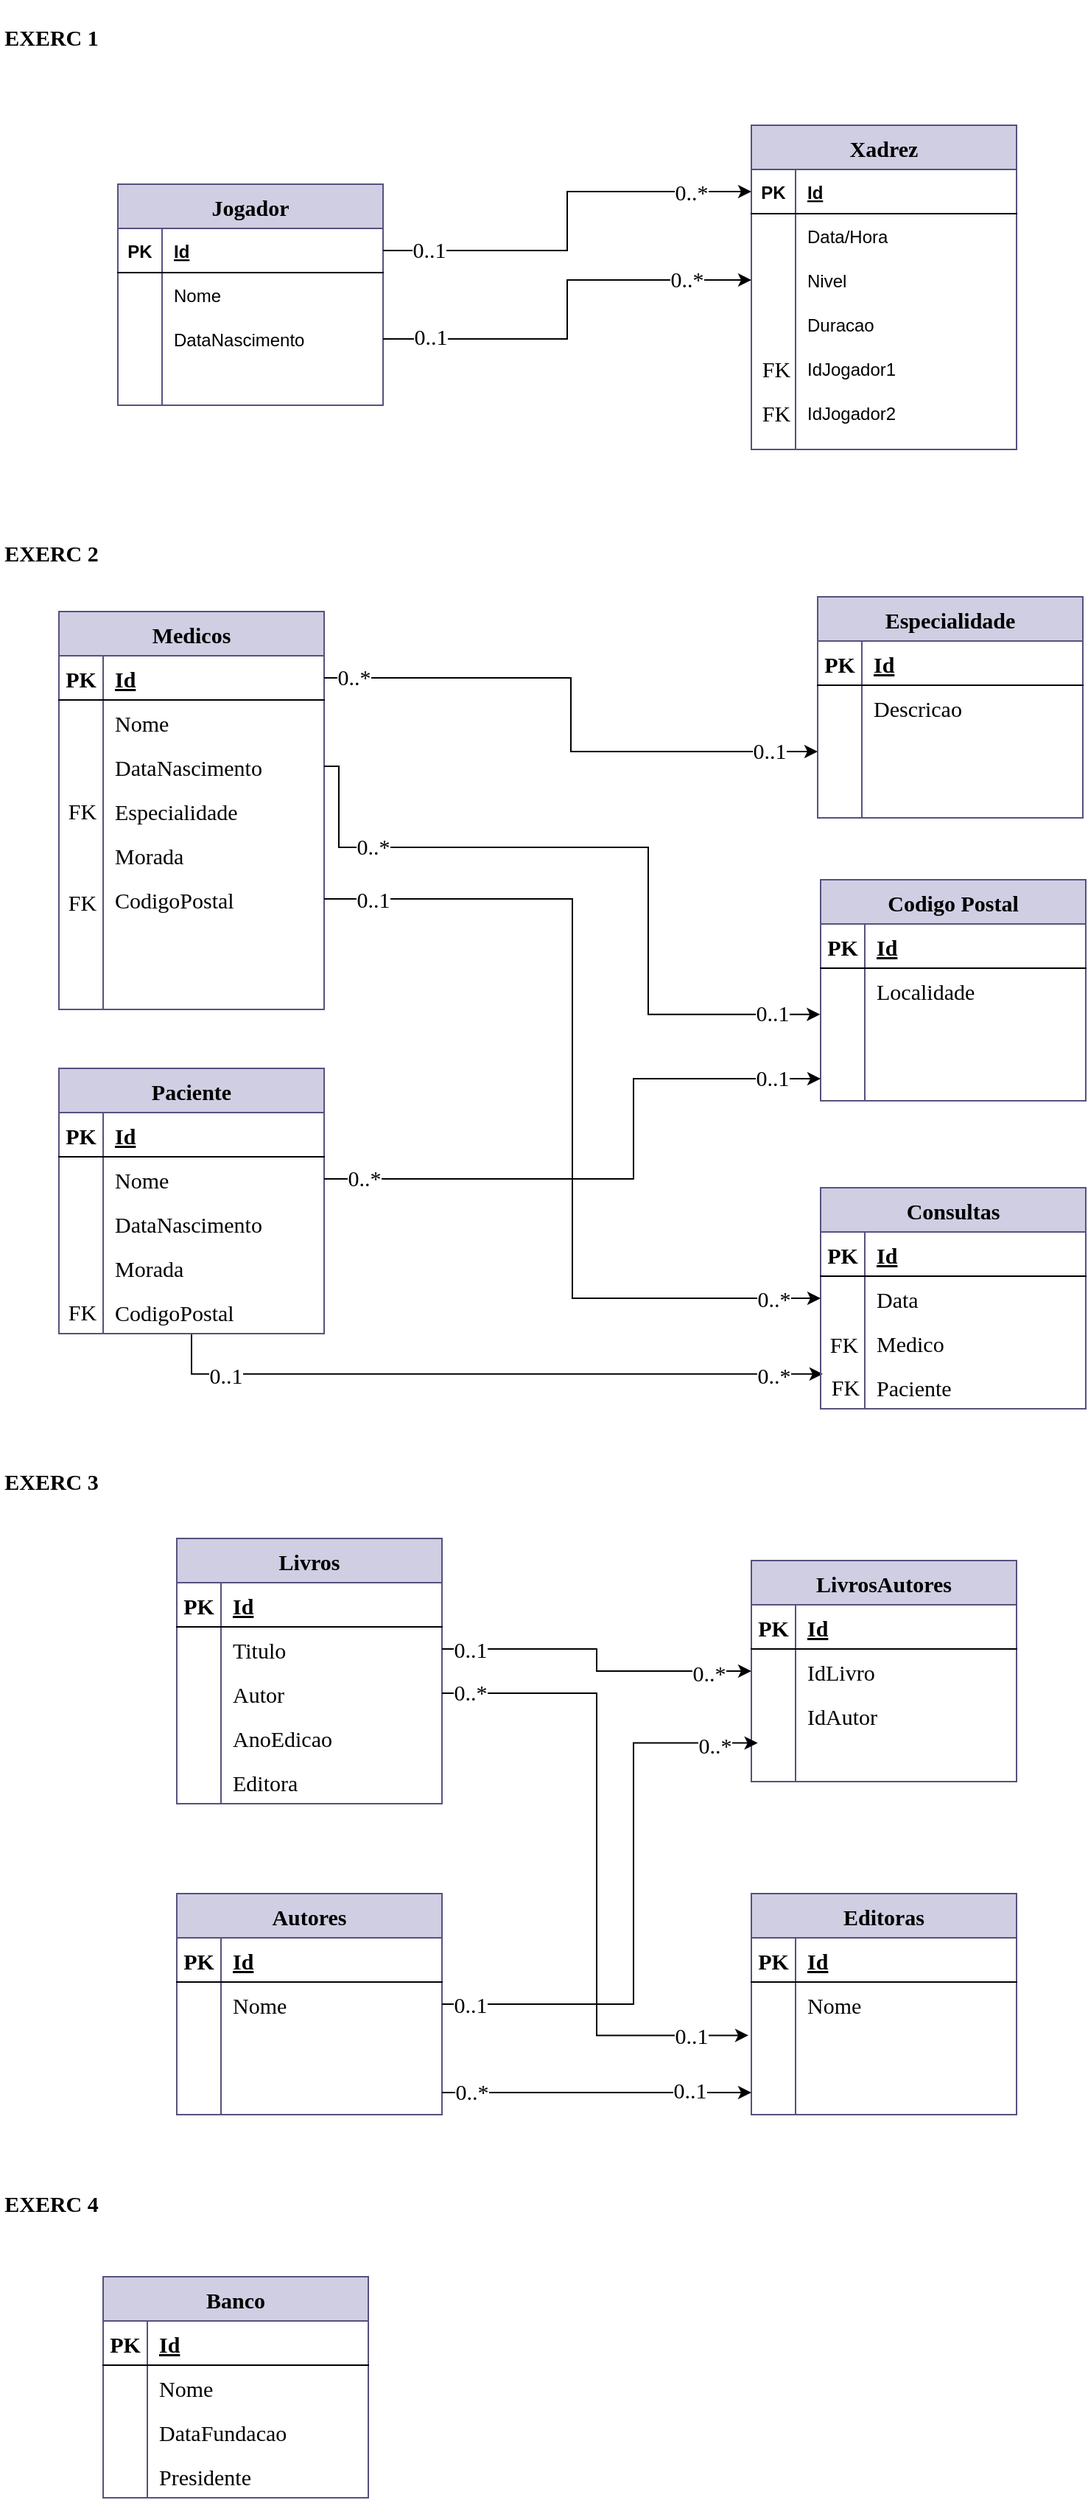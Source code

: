 <mxfile version="20.6.0" type="github">
  <diagram id="UtBNNFAy3XQwGLpw8mRw" name="Página-1">
    <mxGraphModel dx="1038" dy="539" grid="1" gridSize="10" guides="1" tooltips="1" connect="1" arrows="1" fold="1" page="1" pageScale="1" pageWidth="827" pageHeight="1169" math="0" shadow="0">
      <root>
        <mxCell id="0" />
        <mxCell id="1" parent="0" />
        <mxCell id="O3Fq_bBczwcsNeZgr58u-1" value="Xadrez" style="shape=table;startSize=30;container=1;collapsible=1;childLayout=tableLayout;fixedRows=1;rowLines=0;fontStyle=1;align=center;resizeLast=1;fillColor=#d0cee2;strokeColor=#56517e;fontFamily=Times New Roman;fontSize=15;" vertex="1" parent="1">
          <mxGeometry x="520" y="90" width="180" height="220" as="geometry" />
        </mxCell>
        <mxCell id="O3Fq_bBczwcsNeZgr58u-2" value="" style="shape=tableRow;horizontal=0;startSize=0;swimlaneHead=0;swimlaneBody=0;fillColor=none;collapsible=0;dropTarget=0;points=[[0,0.5],[1,0.5]];portConstraint=eastwest;top=0;left=0;right=0;bottom=1;" vertex="1" parent="O3Fq_bBczwcsNeZgr58u-1">
          <mxGeometry y="30" width="180" height="30" as="geometry" />
        </mxCell>
        <mxCell id="O3Fq_bBczwcsNeZgr58u-3" value="PK" style="shape=partialRectangle;connectable=0;fillColor=none;top=0;left=0;bottom=0;right=0;fontStyle=1;overflow=hidden;" vertex="1" parent="O3Fq_bBczwcsNeZgr58u-2">
          <mxGeometry width="30" height="30" as="geometry">
            <mxRectangle width="30" height="30" as="alternateBounds" />
          </mxGeometry>
        </mxCell>
        <mxCell id="O3Fq_bBczwcsNeZgr58u-4" value="Id" style="shape=partialRectangle;connectable=0;fillColor=none;top=0;left=0;bottom=0;right=0;align=left;spacingLeft=6;fontStyle=5;overflow=hidden;" vertex="1" parent="O3Fq_bBczwcsNeZgr58u-2">
          <mxGeometry x="30" width="150" height="30" as="geometry">
            <mxRectangle width="150" height="30" as="alternateBounds" />
          </mxGeometry>
        </mxCell>
        <mxCell id="O3Fq_bBczwcsNeZgr58u-5" value="" style="shape=tableRow;horizontal=0;startSize=0;swimlaneHead=0;swimlaneBody=0;fillColor=none;collapsible=0;dropTarget=0;points=[[0,0.5],[1,0.5]];portConstraint=eastwest;top=0;left=0;right=0;bottom=0;" vertex="1" parent="O3Fq_bBczwcsNeZgr58u-1">
          <mxGeometry y="60" width="180" height="30" as="geometry" />
        </mxCell>
        <mxCell id="O3Fq_bBczwcsNeZgr58u-6" value="" style="shape=partialRectangle;connectable=0;fillColor=none;top=0;left=0;bottom=0;right=0;editable=1;overflow=hidden;" vertex="1" parent="O3Fq_bBczwcsNeZgr58u-5">
          <mxGeometry width="30" height="30" as="geometry">
            <mxRectangle width="30" height="30" as="alternateBounds" />
          </mxGeometry>
        </mxCell>
        <mxCell id="O3Fq_bBczwcsNeZgr58u-7" value="Data/Hora" style="shape=partialRectangle;connectable=0;fillColor=none;top=0;left=0;bottom=0;right=0;align=left;spacingLeft=6;overflow=hidden;" vertex="1" parent="O3Fq_bBczwcsNeZgr58u-5">
          <mxGeometry x="30" width="150" height="30" as="geometry">
            <mxRectangle width="150" height="30" as="alternateBounds" />
          </mxGeometry>
        </mxCell>
        <mxCell id="O3Fq_bBczwcsNeZgr58u-8" value="" style="shape=tableRow;horizontal=0;startSize=0;swimlaneHead=0;swimlaneBody=0;fillColor=none;collapsible=0;dropTarget=0;points=[[0,0.5],[1,0.5]];portConstraint=eastwest;top=0;left=0;right=0;bottom=0;" vertex="1" parent="O3Fq_bBczwcsNeZgr58u-1">
          <mxGeometry y="90" width="180" height="30" as="geometry" />
        </mxCell>
        <mxCell id="O3Fq_bBczwcsNeZgr58u-9" value="" style="shape=partialRectangle;connectable=0;fillColor=none;top=0;left=0;bottom=0;right=0;editable=1;overflow=hidden;" vertex="1" parent="O3Fq_bBczwcsNeZgr58u-8">
          <mxGeometry width="30" height="30" as="geometry">
            <mxRectangle width="30" height="30" as="alternateBounds" />
          </mxGeometry>
        </mxCell>
        <mxCell id="O3Fq_bBczwcsNeZgr58u-10" value="Nivel" style="shape=partialRectangle;connectable=0;fillColor=none;top=0;left=0;bottom=0;right=0;align=left;spacingLeft=6;overflow=hidden;" vertex="1" parent="O3Fq_bBczwcsNeZgr58u-8">
          <mxGeometry x="30" width="150" height="30" as="geometry">
            <mxRectangle width="150" height="30" as="alternateBounds" />
          </mxGeometry>
        </mxCell>
        <mxCell id="O3Fq_bBczwcsNeZgr58u-11" value="" style="shape=tableRow;horizontal=0;startSize=0;swimlaneHead=0;swimlaneBody=0;fillColor=none;collapsible=0;dropTarget=0;points=[[0,0.5],[1,0.5]];portConstraint=eastwest;top=0;left=0;right=0;bottom=0;" vertex="1" parent="O3Fq_bBczwcsNeZgr58u-1">
          <mxGeometry y="120" width="180" height="100" as="geometry" />
        </mxCell>
        <mxCell id="O3Fq_bBczwcsNeZgr58u-12" value="" style="shape=partialRectangle;connectable=0;fillColor=none;top=0;left=0;bottom=0;right=0;editable=1;overflow=hidden;" vertex="1" parent="O3Fq_bBczwcsNeZgr58u-11">
          <mxGeometry width="30" height="100" as="geometry">
            <mxRectangle width="30" height="100" as="alternateBounds" />
          </mxGeometry>
        </mxCell>
        <mxCell id="O3Fq_bBczwcsNeZgr58u-13" value="" style="shape=partialRectangle;connectable=0;fillColor=none;top=0;left=0;bottom=0;right=0;align=left;spacingLeft=6;overflow=hidden;" vertex="1" parent="O3Fq_bBczwcsNeZgr58u-11">
          <mxGeometry x="30" width="150" height="100" as="geometry">
            <mxRectangle width="150" height="100" as="alternateBounds" />
          </mxGeometry>
        </mxCell>
        <mxCell id="O3Fq_bBczwcsNeZgr58u-14" value="Jogador" style="shape=table;startSize=30;container=1;collapsible=1;childLayout=tableLayout;fixedRows=1;rowLines=0;fontStyle=1;align=center;resizeLast=1;fillColor=#d0cee2;strokeColor=#56517e;fontFamily=Times New Roman;fontSize=15;" vertex="1" parent="1">
          <mxGeometry x="90" y="130" width="180" height="150" as="geometry" />
        </mxCell>
        <mxCell id="O3Fq_bBczwcsNeZgr58u-15" value="" style="shape=tableRow;horizontal=0;startSize=0;swimlaneHead=0;swimlaneBody=0;fillColor=none;collapsible=0;dropTarget=0;points=[[0,0.5],[1,0.5]];portConstraint=eastwest;top=0;left=0;right=0;bottom=1;" vertex="1" parent="O3Fq_bBczwcsNeZgr58u-14">
          <mxGeometry y="30" width="180" height="30" as="geometry" />
        </mxCell>
        <mxCell id="O3Fq_bBczwcsNeZgr58u-16" value="PK" style="shape=partialRectangle;connectable=0;fillColor=none;top=0;left=0;bottom=0;right=0;fontStyle=1;overflow=hidden;" vertex="1" parent="O3Fq_bBczwcsNeZgr58u-15">
          <mxGeometry width="30" height="30" as="geometry">
            <mxRectangle width="30" height="30" as="alternateBounds" />
          </mxGeometry>
        </mxCell>
        <mxCell id="O3Fq_bBczwcsNeZgr58u-17" value="Id" style="shape=partialRectangle;connectable=0;fillColor=none;top=0;left=0;bottom=0;right=0;align=left;spacingLeft=6;fontStyle=5;overflow=hidden;" vertex="1" parent="O3Fq_bBczwcsNeZgr58u-15">
          <mxGeometry x="30" width="150" height="30" as="geometry">
            <mxRectangle width="150" height="30" as="alternateBounds" />
          </mxGeometry>
        </mxCell>
        <mxCell id="O3Fq_bBczwcsNeZgr58u-18" value="" style="shape=tableRow;horizontal=0;startSize=0;swimlaneHead=0;swimlaneBody=0;fillColor=none;collapsible=0;dropTarget=0;points=[[0,0.5],[1,0.5]];portConstraint=eastwest;top=0;left=0;right=0;bottom=0;" vertex="1" parent="O3Fq_bBczwcsNeZgr58u-14">
          <mxGeometry y="60" width="180" height="30" as="geometry" />
        </mxCell>
        <mxCell id="O3Fq_bBczwcsNeZgr58u-19" value="" style="shape=partialRectangle;connectable=0;fillColor=none;top=0;left=0;bottom=0;right=0;editable=1;overflow=hidden;" vertex="1" parent="O3Fq_bBczwcsNeZgr58u-18">
          <mxGeometry width="30" height="30" as="geometry">
            <mxRectangle width="30" height="30" as="alternateBounds" />
          </mxGeometry>
        </mxCell>
        <mxCell id="O3Fq_bBczwcsNeZgr58u-20" value="Nome" style="shape=partialRectangle;connectable=0;fillColor=none;top=0;left=0;bottom=0;right=0;align=left;spacingLeft=6;overflow=hidden;" vertex="1" parent="O3Fq_bBczwcsNeZgr58u-18">
          <mxGeometry x="30" width="150" height="30" as="geometry">
            <mxRectangle width="150" height="30" as="alternateBounds" />
          </mxGeometry>
        </mxCell>
        <mxCell id="O3Fq_bBczwcsNeZgr58u-21" value="" style="shape=tableRow;horizontal=0;startSize=0;swimlaneHead=0;swimlaneBody=0;fillColor=none;collapsible=0;dropTarget=0;points=[[0,0.5],[1,0.5]];portConstraint=eastwest;top=0;left=0;right=0;bottom=0;" vertex="1" parent="O3Fq_bBczwcsNeZgr58u-14">
          <mxGeometry y="90" width="180" height="30" as="geometry" />
        </mxCell>
        <mxCell id="O3Fq_bBczwcsNeZgr58u-22" value="" style="shape=partialRectangle;connectable=0;fillColor=none;top=0;left=0;bottom=0;right=0;editable=1;overflow=hidden;" vertex="1" parent="O3Fq_bBczwcsNeZgr58u-21">
          <mxGeometry width="30" height="30" as="geometry">
            <mxRectangle width="30" height="30" as="alternateBounds" />
          </mxGeometry>
        </mxCell>
        <mxCell id="O3Fq_bBczwcsNeZgr58u-23" value="DataNascimento" style="shape=partialRectangle;connectable=0;fillColor=none;top=0;left=0;bottom=0;right=0;align=left;spacingLeft=6;overflow=hidden;" vertex="1" parent="O3Fq_bBczwcsNeZgr58u-21">
          <mxGeometry x="30" width="150" height="30" as="geometry">
            <mxRectangle width="150" height="30" as="alternateBounds" />
          </mxGeometry>
        </mxCell>
        <mxCell id="O3Fq_bBczwcsNeZgr58u-24" value="" style="shape=tableRow;horizontal=0;startSize=0;swimlaneHead=0;swimlaneBody=0;fillColor=none;collapsible=0;dropTarget=0;points=[[0,0.5],[1,0.5]];portConstraint=eastwest;top=0;left=0;right=0;bottom=0;" vertex="1" parent="O3Fq_bBczwcsNeZgr58u-14">
          <mxGeometry y="120" width="180" height="30" as="geometry" />
        </mxCell>
        <mxCell id="O3Fq_bBczwcsNeZgr58u-25" value="" style="shape=partialRectangle;connectable=0;fillColor=none;top=0;left=0;bottom=0;right=0;editable=1;overflow=hidden;" vertex="1" parent="O3Fq_bBczwcsNeZgr58u-24">
          <mxGeometry width="30" height="30" as="geometry">
            <mxRectangle width="30" height="30" as="alternateBounds" />
          </mxGeometry>
        </mxCell>
        <mxCell id="O3Fq_bBczwcsNeZgr58u-26" value="" style="shape=partialRectangle;connectable=0;fillColor=none;top=0;left=0;bottom=0;right=0;align=left;spacingLeft=6;overflow=hidden;" vertex="1" parent="O3Fq_bBczwcsNeZgr58u-24">
          <mxGeometry x="30" width="150" height="30" as="geometry">
            <mxRectangle width="150" height="30" as="alternateBounds" />
          </mxGeometry>
        </mxCell>
        <mxCell id="O3Fq_bBczwcsNeZgr58u-27" value="&lt;h4&gt;&lt;font style=&quot;font-size: 15px;&quot; face=&quot;Times New Roman&quot;&gt;EXERC 1&lt;/font&gt;&lt;/h4&gt;" style="text;html=1;strokeColor=none;fillColor=none;align=center;verticalAlign=middle;whiteSpace=wrap;rounded=0;" vertex="1" parent="1">
          <mxGeometry x="10" y="10" width="70" height="40" as="geometry" />
        </mxCell>
        <mxCell id="O3Fq_bBczwcsNeZgr58u-29" style="edgeStyle=orthogonalEdgeStyle;rounded=0;orthogonalLoop=1;jettySize=auto;html=1;entryX=0;entryY=0.5;entryDx=0;entryDy=0;fontFamily=Times New Roman;fontSize=15;" edge="1" parent="1" source="O3Fq_bBczwcsNeZgr58u-15" target="O3Fq_bBczwcsNeZgr58u-2">
          <mxGeometry relative="1" as="geometry" />
        </mxCell>
        <mxCell id="O3Fq_bBczwcsNeZgr58u-31" value="0..1" style="edgeLabel;html=1;align=center;verticalAlign=middle;resizable=0;points=[];fontSize=15;fontFamily=Times New Roman;" vertex="1" connectable="0" parent="O3Fq_bBczwcsNeZgr58u-29">
          <mxGeometry x="-0.787" y="1" relative="1" as="geometry">
            <mxPoint as="offset" />
          </mxGeometry>
        </mxCell>
        <mxCell id="O3Fq_bBczwcsNeZgr58u-33" value="0..*" style="edgeLabel;html=1;align=center;verticalAlign=middle;resizable=0;points=[];fontSize=15;fontFamily=Times New Roman;" vertex="1" connectable="0" parent="O3Fq_bBczwcsNeZgr58u-29">
          <mxGeometry x="0.749" y="-2" relative="1" as="geometry">
            <mxPoint x="-5" y="-2" as="offset" />
          </mxGeometry>
        </mxCell>
        <mxCell id="O3Fq_bBczwcsNeZgr58u-30" style="edgeStyle=orthogonalEdgeStyle;rounded=0;orthogonalLoop=1;jettySize=auto;html=1;entryX=0;entryY=0.5;entryDx=0;entryDy=0;fontFamily=Times New Roman;fontSize=15;" edge="1" parent="1" source="O3Fq_bBczwcsNeZgr58u-21" target="O3Fq_bBczwcsNeZgr58u-8">
          <mxGeometry relative="1" as="geometry" />
        </mxCell>
        <mxCell id="O3Fq_bBczwcsNeZgr58u-32" value="0..1" style="edgeLabel;html=1;align=center;verticalAlign=middle;resizable=0;points=[];fontSize=15;fontFamily=Times New Roman;" vertex="1" connectable="0" parent="O3Fq_bBczwcsNeZgr58u-30">
          <mxGeometry x="-0.796" y="2" relative="1" as="geometry">
            <mxPoint x="2" as="offset" />
          </mxGeometry>
        </mxCell>
        <mxCell id="O3Fq_bBczwcsNeZgr58u-35" value="0..*" style="edgeLabel;html=1;align=center;verticalAlign=middle;resizable=0;points=[];fontSize=15;fontFamily=Times New Roman;" vertex="1" connectable="0" parent="O3Fq_bBczwcsNeZgr58u-30">
          <mxGeometry x="0.695" y="1" relative="1" as="geometry">
            <mxPoint as="offset" />
          </mxGeometry>
        </mxCell>
        <mxCell id="O3Fq_bBczwcsNeZgr58u-34" value="Duracao" style="shape=partialRectangle;connectable=0;fillColor=none;top=0;left=0;bottom=0;right=0;align=left;spacingLeft=6;overflow=hidden;" vertex="1" parent="1">
          <mxGeometry x="550" y="210" width="150" height="30" as="geometry">
            <mxRectangle width="150" height="30" as="alternateBounds" />
          </mxGeometry>
        </mxCell>
        <mxCell id="O3Fq_bBczwcsNeZgr58u-36" value="IdJogador1" style="shape=partialRectangle;connectable=0;fillColor=none;top=0;left=0;bottom=0;right=0;align=left;spacingLeft=6;overflow=hidden;" vertex="1" parent="1">
          <mxGeometry x="550" y="240" width="150" height="30" as="geometry">
            <mxRectangle width="150" height="30" as="alternateBounds" />
          </mxGeometry>
        </mxCell>
        <mxCell id="O3Fq_bBczwcsNeZgr58u-37" value="IdJogador2" style="shape=partialRectangle;connectable=0;fillColor=none;top=0;left=0;bottom=0;right=0;align=left;spacingLeft=6;overflow=hidden;" vertex="1" parent="1">
          <mxGeometry x="550" y="270" width="150" height="30" as="geometry">
            <mxRectangle width="150" height="30" as="alternateBounds" />
          </mxGeometry>
        </mxCell>
        <mxCell id="O3Fq_bBczwcsNeZgr58u-38" value="FK" style="text;html=1;strokeColor=none;fillColor=none;align=center;verticalAlign=middle;whiteSpace=wrap;rounded=0;fontFamily=Times New Roman;fontSize=15;" vertex="1" parent="1">
          <mxGeometry x="507" y="240" width="60" height="30" as="geometry" />
        </mxCell>
        <mxCell id="O3Fq_bBczwcsNeZgr58u-39" value="FK" style="text;html=1;strokeColor=none;fillColor=none;align=center;verticalAlign=middle;whiteSpace=wrap;rounded=0;fontFamily=Times New Roman;fontSize=15;" vertex="1" parent="1">
          <mxGeometry x="507" y="270" width="60" height="30" as="geometry" />
        </mxCell>
        <mxCell id="O3Fq_bBczwcsNeZgr58u-41" value="&lt;h4&gt;&lt;font style=&quot;font-size: 15px;&quot; face=&quot;Times New Roman&quot;&gt;EXERC 2&lt;/font&gt;&lt;/h4&gt;" style="text;html=1;strokeColor=none;fillColor=none;align=center;verticalAlign=middle;whiteSpace=wrap;rounded=0;" vertex="1" parent="1">
          <mxGeometry x="10" y="360" width="70" height="40" as="geometry" />
        </mxCell>
        <mxCell id="O3Fq_bBczwcsNeZgr58u-42" value="Medicos" style="shape=table;startSize=30;container=1;collapsible=1;childLayout=tableLayout;fixedRows=1;rowLines=0;fontStyle=1;align=center;resizeLast=1;fontFamily=Times New Roman;fontSize=15;fillColor=#d0cee2;strokeColor=#56517e;" vertex="1" parent="1">
          <mxGeometry x="50" y="420" width="180" height="270" as="geometry">
            <mxRectangle x="80" y="420" width="90" height="30" as="alternateBounds" />
          </mxGeometry>
        </mxCell>
        <mxCell id="O3Fq_bBczwcsNeZgr58u-43" value="" style="shape=tableRow;horizontal=0;startSize=0;swimlaneHead=0;swimlaneBody=0;fillColor=none;collapsible=0;dropTarget=0;points=[[0,0.5],[1,0.5]];portConstraint=eastwest;top=0;left=0;right=0;bottom=1;fontFamily=Times New Roman;fontSize=15;" vertex="1" parent="O3Fq_bBczwcsNeZgr58u-42">
          <mxGeometry y="30" width="180" height="30" as="geometry" />
        </mxCell>
        <mxCell id="O3Fq_bBczwcsNeZgr58u-44" value="PK" style="shape=partialRectangle;connectable=0;fillColor=none;top=0;left=0;bottom=0;right=0;fontStyle=1;overflow=hidden;fontFamily=Times New Roman;fontSize=15;" vertex="1" parent="O3Fq_bBczwcsNeZgr58u-43">
          <mxGeometry width="30" height="30" as="geometry">
            <mxRectangle width="30" height="30" as="alternateBounds" />
          </mxGeometry>
        </mxCell>
        <mxCell id="O3Fq_bBczwcsNeZgr58u-45" value="Id" style="shape=partialRectangle;connectable=0;fillColor=none;top=0;left=0;bottom=0;right=0;align=left;spacingLeft=6;fontStyle=5;overflow=hidden;fontFamily=Times New Roman;fontSize=15;" vertex="1" parent="O3Fq_bBczwcsNeZgr58u-43">
          <mxGeometry x="30" width="150" height="30" as="geometry">
            <mxRectangle width="150" height="30" as="alternateBounds" />
          </mxGeometry>
        </mxCell>
        <mxCell id="O3Fq_bBczwcsNeZgr58u-46" value="" style="shape=tableRow;horizontal=0;startSize=0;swimlaneHead=0;swimlaneBody=0;fillColor=none;collapsible=0;dropTarget=0;points=[[0,0.5],[1,0.5]];portConstraint=eastwest;top=0;left=0;right=0;bottom=0;fontFamily=Times New Roman;fontSize=15;" vertex="1" parent="O3Fq_bBczwcsNeZgr58u-42">
          <mxGeometry y="60" width="180" height="30" as="geometry" />
        </mxCell>
        <mxCell id="O3Fq_bBczwcsNeZgr58u-47" value="" style="shape=partialRectangle;connectable=0;fillColor=none;top=0;left=0;bottom=0;right=0;editable=1;overflow=hidden;fontFamily=Times New Roman;fontSize=15;" vertex="1" parent="O3Fq_bBczwcsNeZgr58u-46">
          <mxGeometry width="30" height="30" as="geometry">
            <mxRectangle width="30" height="30" as="alternateBounds" />
          </mxGeometry>
        </mxCell>
        <mxCell id="O3Fq_bBczwcsNeZgr58u-48" value="Nome" style="shape=partialRectangle;connectable=0;fillColor=none;top=0;left=0;bottom=0;right=0;align=left;spacingLeft=6;overflow=hidden;fontFamily=Times New Roman;fontSize=15;" vertex="1" parent="O3Fq_bBczwcsNeZgr58u-46">
          <mxGeometry x="30" width="150" height="30" as="geometry">
            <mxRectangle width="150" height="30" as="alternateBounds" />
          </mxGeometry>
        </mxCell>
        <mxCell id="O3Fq_bBczwcsNeZgr58u-49" value="" style="shape=tableRow;horizontal=0;startSize=0;swimlaneHead=0;swimlaneBody=0;fillColor=none;collapsible=0;dropTarget=0;points=[[0,0.5],[1,0.5]];portConstraint=eastwest;top=0;left=0;right=0;bottom=0;fontFamily=Times New Roman;fontSize=15;" vertex="1" parent="O3Fq_bBczwcsNeZgr58u-42">
          <mxGeometry y="90" width="180" height="30" as="geometry" />
        </mxCell>
        <mxCell id="O3Fq_bBczwcsNeZgr58u-50" value="" style="shape=partialRectangle;connectable=0;fillColor=none;top=0;left=0;bottom=0;right=0;editable=1;overflow=hidden;fontFamily=Times New Roman;fontSize=15;" vertex="1" parent="O3Fq_bBczwcsNeZgr58u-49">
          <mxGeometry width="30" height="30" as="geometry">
            <mxRectangle width="30" height="30" as="alternateBounds" />
          </mxGeometry>
        </mxCell>
        <mxCell id="O3Fq_bBczwcsNeZgr58u-51" value="DataNascimento" style="shape=partialRectangle;connectable=0;fillColor=none;top=0;left=0;bottom=0;right=0;align=left;spacingLeft=6;overflow=hidden;fontFamily=Times New Roman;fontSize=15;" vertex="1" parent="O3Fq_bBczwcsNeZgr58u-49">
          <mxGeometry x="30" width="150" height="30" as="geometry">
            <mxRectangle width="150" height="30" as="alternateBounds" />
          </mxGeometry>
        </mxCell>
        <mxCell id="O3Fq_bBczwcsNeZgr58u-52" value="" style="shape=tableRow;horizontal=0;startSize=0;swimlaneHead=0;swimlaneBody=0;fillColor=none;collapsible=0;dropTarget=0;points=[[0,0.5],[1,0.5]];portConstraint=eastwest;top=0;left=0;right=0;bottom=0;fontFamily=Times New Roman;fontSize=15;" vertex="1" parent="O3Fq_bBczwcsNeZgr58u-42">
          <mxGeometry y="120" width="180" height="150" as="geometry" />
        </mxCell>
        <mxCell id="O3Fq_bBczwcsNeZgr58u-53" value="" style="shape=partialRectangle;connectable=0;fillColor=none;top=0;left=0;bottom=0;right=0;editable=1;overflow=hidden;fontFamily=Times New Roman;fontSize=15;" vertex="1" parent="O3Fq_bBczwcsNeZgr58u-52">
          <mxGeometry width="30" height="150" as="geometry">
            <mxRectangle width="30" height="150" as="alternateBounds" />
          </mxGeometry>
        </mxCell>
        <mxCell id="O3Fq_bBczwcsNeZgr58u-54" value="" style="shape=partialRectangle;connectable=0;fillColor=none;top=0;left=0;bottom=0;right=0;align=left;spacingLeft=6;overflow=hidden;fontFamily=Times New Roman;fontSize=15;" vertex="1" parent="O3Fq_bBczwcsNeZgr58u-52">
          <mxGeometry x="30" width="150" height="150" as="geometry">
            <mxRectangle width="150" height="150" as="alternateBounds" />
          </mxGeometry>
        </mxCell>
        <mxCell id="O3Fq_bBczwcsNeZgr58u-55" value="Especialidade" style="shape=partialRectangle;connectable=0;fillColor=none;top=0;left=0;bottom=0;right=0;align=left;spacingLeft=6;overflow=hidden;fontFamily=Times New Roman;fontSize=15;" vertex="1" parent="1">
          <mxGeometry x="80" y="540" width="150" height="30" as="geometry">
            <mxRectangle width="150" height="30" as="alternateBounds" />
          </mxGeometry>
        </mxCell>
        <mxCell id="O3Fq_bBczwcsNeZgr58u-56" value="Morada" style="shape=partialRectangle;connectable=0;fillColor=none;top=0;left=0;bottom=0;right=0;align=left;spacingLeft=6;overflow=hidden;fontFamily=Times New Roman;fontSize=15;" vertex="1" parent="1">
          <mxGeometry x="80" y="570" width="150" height="30" as="geometry">
            <mxRectangle width="150" height="30" as="alternateBounds" />
          </mxGeometry>
        </mxCell>
        <mxCell id="O3Fq_bBczwcsNeZgr58u-57" value="CodigoPostal" style="shape=partialRectangle;connectable=0;fillColor=none;top=0;left=0;bottom=0;right=0;align=left;spacingLeft=6;overflow=hidden;fontFamily=Times New Roman;fontSize=15;" vertex="1" parent="1">
          <mxGeometry x="80" y="600" width="150" height="30" as="geometry">
            <mxRectangle width="150" height="30" as="alternateBounds" />
          </mxGeometry>
        </mxCell>
        <mxCell id="O3Fq_bBczwcsNeZgr58u-58" value="Especialidade" style="shape=table;startSize=30;container=1;collapsible=1;childLayout=tableLayout;fixedRows=1;rowLines=0;fontStyle=1;align=center;resizeLast=1;fontFamily=Times New Roman;fontSize=15;fillColor=#d0cee2;strokeColor=#56517e;" vertex="1" parent="1">
          <mxGeometry x="565" y="410" width="180" height="150" as="geometry" />
        </mxCell>
        <mxCell id="O3Fq_bBczwcsNeZgr58u-59" value="" style="shape=tableRow;horizontal=0;startSize=0;swimlaneHead=0;swimlaneBody=0;fillColor=none;collapsible=0;dropTarget=0;points=[[0,0.5],[1,0.5]];portConstraint=eastwest;top=0;left=0;right=0;bottom=1;fontFamily=Times New Roman;fontSize=15;" vertex="1" parent="O3Fq_bBczwcsNeZgr58u-58">
          <mxGeometry y="30" width="180" height="30" as="geometry" />
        </mxCell>
        <mxCell id="O3Fq_bBczwcsNeZgr58u-60" value="PK" style="shape=partialRectangle;connectable=0;fillColor=none;top=0;left=0;bottom=0;right=0;fontStyle=1;overflow=hidden;fontFamily=Times New Roman;fontSize=15;" vertex="1" parent="O3Fq_bBczwcsNeZgr58u-59">
          <mxGeometry width="30" height="30" as="geometry">
            <mxRectangle width="30" height="30" as="alternateBounds" />
          </mxGeometry>
        </mxCell>
        <mxCell id="O3Fq_bBczwcsNeZgr58u-61" value="Id" style="shape=partialRectangle;connectable=0;fillColor=none;top=0;left=0;bottom=0;right=0;align=left;spacingLeft=6;fontStyle=5;overflow=hidden;fontFamily=Times New Roman;fontSize=15;" vertex="1" parent="O3Fq_bBczwcsNeZgr58u-59">
          <mxGeometry x="30" width="150" height="30" as="geometry">
            <mxRectangle width="150" height="30" as="alternateBounds" />
          </mxGeometry>
        </mxCell>
        <mxCell id="O3Fq_bBczwcsNeZgr58u-62" value="" style="shape=tableRow;horizontal=0;startSize=0;swimlaneHead=0;swimlaneBody=0;fillColor=none;collapsible=0;dropTarget=0;points=[[0,0.5],[1,0.5]];portConstraint=eastwest;top=0;left=0;right=0;bottom=0;fontFamily=Times New Roman;fontSize=15;" vertex="1" parent="O3Fq_bBczwcsNeZgr58u-58">
          <mxGeometry y="60" width="180" height="30" as="geometry" />
        </mxCell>
        <mxCell id="O3Fq_bBczwcsNeZgr58u-63" value="" style="shape=partialRectangle;connectable=0;fillColor=none;top=0;left=0;bottom=0;right=0;editable=1;overflow=hidden;fontFamily=Times New Roman;fontSize=15;" vertex="1" parent="O3Fq_bBczwcsNeZgr58u-62">
          <mxGeometry width="30" height="30" as="geometry">
            <mxRectangle width="30" height="30" as="alternateBounds" />
          </mxGeometry>
        </mxCell>
        <mxCell id="O3Fq_bBczwcsNeZgr58u-64" value="Descricao" style="shape=partialRectangle;connectable=0;fillColor=none;top=0;left=0;bottom=0;right=0;align=left;spacingLeft=6;overflow=hidden;fontFamily=Times New Roman;fontSize=15;" vertex="1" parent="O3Fq_bBczwcsNeZgr58u-62">
          <mxGeometry x="30" width="150" height="30" as="geometry">
            <mxRectangle width="150" height="30" as="alternateBounds" />
          </mxGeometry>
        </mxCell>
        <mxCell id="O3Fq_bBczwcsNeZgr58u-65" value="" style="shape=tableRow;horizontal=0;startSize=0;swimlaneHead=0;swimlaneBody=0;fillColor=none;collapsible=0;dropTarget=0;points=[[0,0.5],[1,0.5]];portConstraint=eastwest;top=0;left=0;right=0;bottom=0;fontFamily=Times New Roman;fontSize=15;" vertex="1" parent="O3Fq_bBczwcsNeZgr58u-58">
          <mxGeometry y="90" width="180" height="30" as="geometry" />
        </mxCell>
        <mxCell id="O3Fq_bBczwcsNeZgr58u-66" value="" style="shape=partialRectangle;connectable=0;fillColor=none;top=0;left=0;bottom=0;right=0;editable=1;overflow=hidden;fontFamily=Times New Roman;fontSize=15;" vertex="1" parent="O3Fq_bBczwcsNeZgr58u-65">
          <mxGeometry width="30" height="30" as="geometry">
            <mxRectangle width="30" height="30" as="alternateBounds" />
          </mxGeometry>
        </mxCell>
        <mxCell id="O3Fq_bBczwcsNeZgr58u-67" value="" style="shape=partialRectangle;connectable=0;fillColor=none;top=0;left=0;bottom=0;right=0;align=left;spacingLeft=6;overflow=hidden;fontFamily=Times New Roman;fontSize=15;" vertex="1" parent="O3Fq_bBczwcsNeZgr58u-65">
          <mxGeometry x="30" width="150" height="30" as="geometry">
            <mxRectangle width="150" height="30" as="alternateBounds" />
          </mxGeometry>
        </mxCell>
        <mxCell id="O3Fq_bBczwcsNeZgr58u-68" value="" style="shape=tableRow;horizontal=0;startSize=0;swimlaneHead=0;swimlaneBody=0;fillColor=none;collapsible=0;dropTarget=0;points=[[0,0.5],[1,0.5]];portConstraint=eastwest;top=0;left=0;right=0;bottom=0;fontFamily=Times New Roman;fontSize=15;" vertex="1" parent="O3Fq_bBczwcsNeZgr58u-58">
          <mxGeometry y="120" width="180" height="30" as="geometry" />
        </mxCell>
        <mxCell id="O3Fq_bBczwcsNeZgr58u-69" value="" style="shape=partialRectangle;connectable=0;fillColor=none;top=0;left=0;bottom=0;right=0;editable=1;overflow=hidden;fontFamily=Times New Roman;fontSize=15;" vertex="1" parent="O3Fq_bBczwcsNeZgr58u-68">
          <mxGeometry width="30" height="30" as="geometry">
            <mxRectangle width="30" height="30" as="alternateBounds" />
          </mxGeometry>
        </mxCell>
        <mxCell id="O3Fq_bBczwcsNeZgr58u-70" value="" style="shape=partialRectangle;connectable=0;fillColor=none;top=0;left=0;bottom=0;right=0;align=left;spacingLeft=6;overflow=hidden;fontFamily=Times New Roman;fontSize=15;" vertex="1" parent="O3Fq_bBczwcsNeZgr58u-68">
          <mxGeometry x="30" width="150" height="30" as="geometry">
            <mxRectangle width="150" height="30" as="alternateBounds" />
          </mxGeometry>
        </mxCell>
        <mxCell id="O3Fq_bBczwcsNeZgr58u-158" style="edgeStyle=orthogonalEdgeStyle;rounded=0;orthogonalLoop=1;jettySize=auto;html=1;entryX=0.008;entryY=0.213;entryDx=0;entryDy=0;entryPerimeter=0;fontFamily=Times New Roman;fontSize=15;" edge="1" parent="1" source="O3Fq_bBczwcsNeZgr58u-71" target="O3Fq_bBczwcsNeZgr58u-109">
          <mxGeometry relative="1" as="geometry" />
        </mxCell>
        <mxCell id="O3Fq_bBczwcsNeZgr58u-167" value="0..1" style="edgeLabel;html=1;align=center;verticalAlign=middle;resizable=0;points=[];fontSize=15;fontFamily=Times New Roman;" vertex="1" connectable="0" parent="O3Fq_bBczwcsNeZgr58u-158">
          <mxGeometry x="-0.781" relative="1" as="geometry">
            <mxPoint as="offset" />
          </mxGeometry>
        </mxCell>
        <mxCell id="O3Fq_bBczwcsNeZgr58u-168" value="0..*" style="edgeLabel;html=1;align=center;verticalAlign=middle;resizable=0;points=[];fontSize=15;fontFamily=Times New Roman;" vertex="1" connectable="0" parent="O3Fq_bBczwcsNeZgr58u-158">
          <mxGeometry x="0.838" y="-2" relative="1" as="geometry">
            <mxPoint x="3" y="-2" as="offset" />
          </mxGeometry>
        </mxCell>
        <mxCell id="O3Fq_bBczwcsNeZgr58u-71" value="Paciente" style="shape=table;startSize=30;container=1;collapsible=1;childLayout=tableLayout;fixedRows=1;rowLines=0;fontStyle=1;align=center;resizeLast=1;fontFamily=Times New Roman;fontSize=15;fillColor=#d0cee2;strokeColor=#56517e;" vertex="1" parent="1">
          <mxGeometry x="50" y="730" width="180" height="180" as="geometry" />
        </mxCell>
        <mxCell id="O3Fq_bBczwcsNeZgr58u-72" value="" style="shape=tableRow;horizontal=0;startSize=0;swimlaneHead=0;swimlaneBody=0;fillColor=none;collapsible=0;dropTarget=0;points=[[0,0.5],[1,0.5]];portConstraint=eastwest;top=0;left=0;right=0;bottom=1;fontFamily=Times New Roman;fontSize=15;" vertex="1" parent="O3Fq_bBczwcsNeZgr58u-71">
          <mxGeometry y="30" width="180" height="30" as="geometry" />
        </mxCell>
        <mxCell id="O3Fq_bBczwcsNeZgr58u-73" value="PK" style="shape=partialRectangle;connectable=0;fillColor=none;top=0;left=0;bottom=0;right=0;fontStyle=1;overflow=hidden;fontFamily=Times New Roman;fontSize=15;" vertex="1" parent="O3Fq_bBczwcsNeZgr58u-72">
          <mxGeometry width="30" height="30" as="geometry">
            <mxRectangle width="30" height="30" as="alternateBounds" />
          </mxGeometry>
        </mxCell>
        <mxCell id="O3Fq_bBczwcsNeZgr58u-74" value="Id" style="shape=partialRectangle;connectable=0;fillColor=none;top=0;left=0;bottom=0;right=0;align=left;spacingLeft=6;fontStyle=5;overflow=hidden;fontFamily=Times New Roman;fontSize=15;" vertex="1" parent="O3Fq_bBczwcsNeZgr58u-72">
          <mxGeometry x="30" width="150" height="30" as="geometry">
            <mxRectangle width="150" height="30" as="alternateBounds" />
          </mxGeometry>
        </mxCell>
        <mxCell id="O3Fq_bBczwcsNeZgr58u-75" value="" style="shape=tableRow;horizontal=0;startSize=0;swimlaneHead=0;swimlaneBody=0;fillColor=none;collapsible=0;dropTarget=0;points=[[0,0.5],[1,0.5]];portConstraint=eastwest;top=0;left=0;right=0;bottom=0;fontFamily=Times New Roman;fontSize=15;" vertex="1" parent="O3Fq_bBczwcsNeZgr58u-71">
          <mxGeometry y="60" width="180" height="30" as="geometry" />
        </mxCell>
        <mxCell id="O3Fq_bBczwcsNeZgr58u-76" value="" style="shape=partialRectangle;connectable=0;fillColor=none;top=0;left=0;bottom=0;right=0;editable=1;overflow=hidden;fontFamily=Times New Roman;fontSize=15;" vertex="1" parent="O3Fq_bBczwcsNeZgr58u-75">
          <mxGeometry width="30" height="30" as="geometry">
            <mxRectangle width="30" height="30" as="alternateBounds" />
          </mxGeometry>
        </mxCell>
        <mxCell id="O3Fq_bBczwcsNeZgr58u-77" value="Nome" style="shape=partialRectangle;connectable=0;fillColor=none;top=0;left=0;bottom=0;right=0;align=left;spacingLeft=6;overflow=hidden;fontFamily=Times New Roman;fontSize=15;" vertex="1" parent="O3Fq_bBczwcsNeZgr58u-75">
          <mxGeometry x="30" width="150" height="30" as="geometry">
            <mxRectangle width="150" height="30" as="alternateBounds" />
          </mxGeometry>
        </mxCell>
        <mxCell id="O3Fq_bBczwcsNeZgr58u-78" value="" style="shape=tableRow;horizontal=0;startSize=0;swimlaneHead=0;swimlaneBody=0;fillColor=none;collapsible=0;dropTarget=0;points=[[0,0.5],[1,0.5]];portConstraint=eastwest;top=0;left=0;right=0;bottom=0;fontFamily=Times New Roman;fontSize=15;" vertex="1" parent="O3Fq_bBczwcsNeZgr58u-71">
          <mxGeometry y="90" width="180" height="30" as="geometry" />
        </mxCell>
        <mxCell id="O3Fq_bBczwcsNeZgr58u-79" value="" style="shape=partialRectangle;connectable=0;fillColor=none;top=0;left=0;bottom=0;right=0;editable=1;overflow=hidden;fontFamily=Times New Roman;fontSize=15;" vertex="1" parent="O3Fq_bBczwcsNeZgr58u-78">
          <mxGeometry width="30" height="30" as="geometry">
            <mxRectangle width="30" height="30" as="alternateBounds" />
          </mxGeometry>
        </mxCell>
        <mxCell id="O3Fq_bBczwcsNeZgr58u-80" value="DataNascimento" style="shape=partialRectangle;connectable=0;fillColor=none;top=0;left=0;bottom=0;right=0;align=left;spacingLeft=6;overflow=hidden;fontFamily=Times New Roman;fontSize=15;" vertex="1" parent="O3Fq_bBczwcsNeZgr58u-78">
          <mxGeometry x="30" width="150" height="30" as="geometry">
            <mxRectangle width="150" height="30" as="alternateBounds" />
          </mxGeometry>
        </mxCell>
        <mxCell id="O3Fq_bBczwcsNeZgr58u-81" value="" style="shape=tableRow;horizontal=0;startSize=0;swimlaneHead=0;swimlaneBody=0;fillColor=none;collapsible=0;dropTarget=0;points=[[0,0.5],[1,0.5]];portConstraint=eastwest;top=0;left=0;right=0;bottom=0;fontFamily=Times New Roman;fontSize=15;" vertex="1" parent="O3Fq_bBczwcsNeZgr58u-71">
          <mxGeometry y="120" width="180" height="60" as="geometry" />
        </mxCell>
        <mxCell id="O3Fq_bBczwcsNeZgr58u-82" value="" style="shape=partialRectangle;connectable=0;fillColor=none;top=0;left=0;bottom=0;right=0;editable=1;overflow=hidden;fontFamily=Times New Roman;fontSize=15;" vertex="1" parent="O3Fq_bBczwcsNeZgr58u-81">
          <mxGeometry width="30" height="60" as="geometry">
            <mxRectangle width="30" height="60" as="alternateBounds" />
          </mxGeometry>
        </mxCell>
        <mxCell id="O3Fq_bBczwcsNeZgr58u-83" value="" style="shape=partialRectangle;connectable=0;fillColor=none;top=0;left=0;bottom=0;right=0;align=left;spacingLeft=6;overflow=hidden;fontFamily=Times New Roman;fontSize=15;" vertex="1" parent="O3Fq_bBczwcsNeZgr58u-81">
          <mxGeometry x="30" width="150" height="60" as="geometry">
            <mxRectangle width="150" height="60" as="alternateBounds" />
          </mxGeometry>
        </mxCell>
        <mxCell id="O3Fq_bBczwcsNeZgr58u-84" value="Morada" style="shape=partialRectangle;connectable=0;fillColor=none;top=0;left=0;bottom=0;right=0;align=left;spacingLeft=6;overflow=hidden;fontFamily=Times New Roman;fontSize=15;" vertex="1" parent="1">
          <mxGeometry x="80" y="850" width="150" height="30" as="geometry">
            <mxRectangle width="150" height="30" as="alternateBounds" />
          </mxGeometry>
        </mxCell>
        <mxCell id="O3Fq_bBczwcsNeZgr58u-85" value="CodigoPostal" style="shape=partialRectangle;connectable=0;fillColor=none;top=0;left=0;bottom=0;right=0;align=left;spacingLeft=6;overflow=hidden;fontFamily=Times New Roman;fontSize=15;" vertex="1" parent="1">
          <mxGeometry x="80" y="880" width="150" height="30" as="geometry">
            <mxRectangle width="150" height="30" as="alternateBounds" />
          </mxGeometry>
        </mxCell>
        <mxCell id="O3Fq_bBczwcsNeZgr58u-86" value="Codigo Postal" style="shape=table;startSize=30;container=1;collapsible=1;childLayout=tableLayout;fixedRows=1;rowLines=0;fontStyle=1;align=center;resizeLast=1;fontFamily=Times New Roman;fontSize=15;fillColor=#d0cee2;strokeColor=#56517e;" vertex="1" parent="1">
          <mxGeometry x="567" y="602" width="180" height="150" as="geometry" />
        </mxCell>
        <mxCell id="O3Fq_bBczwcsNeZgr58u-87" value="" style="shape=tableRow;horizontal=0;startSize=0;swimlaneHead=0;swimlaneBody=0;fillColor=none;collapsible=0;dropTarget=0;points=[[0,0.5],[1,0.5]];portConstraint=eastwest;top=0;left=0;right=0;bottom=1;fontFamily=Times New Roman;fontSize=15;" vertex="1" parent="O3Fq_bBczwcsNeZgr58u-86">
          <mxGeometry y="30" width="180" height="30" as="geometry" />
        </mxCell>
        <mxCell id="O3Fq_bBczwcsNeZgr58u-88" value="PK" style="shape=partialRectangle;connectable=0;fillColor=none;top=0;left=0;bottom=0;right=0;fontStyle=1;overflow=hidden;fontFamily=Times New Roman;fontSize=15;" vertex="1" parent="O3Fq_bBczwcsNeZgr58u-87">
          <mxGeometry width="30" height="30" as="geometry">
            <mxRectangle width="30" height="30" as="alternateBounds" />
          </mxGeometry>
        </mxCell>
        <mxCell id="O3Fq_bBczwcsNeZgr58u-89" value="Id" style="shape=partialRectangle;connectable=0;fillColor=none;top=0;left=0;bottom=0;right=0;align=left;spacingLeft=6;fontStyle=5;overflow=hidden;fontFamily=Times New Roman;fontSize=15;" vertex="1" parent="O3Fq_bBczwcsNeZgr58u-87">
          <mxGeometry x="30" width="150" height="30" as="geometry">
            <mxRectangle width="150" height="30" as="alternateBounds" />
          </mxGeometry>
        </mxCell>
        <mxCell id="O3Fq_bBczwcsNeZgr58u-90" value="" style="shape=tableRow;horizontal=0;startSize=0;swimlaneHead=0;swimlaneBody=0;fillColor=none;collapsible=0;dropTarget=0;points=[[0,0.5],[1,0.5]];portConstraint=eastwest;top=0;left=0;right=0;bottom=0;fontFamily=Times New Roman;fontSize=15;" vertex="1" parent="O3Fq_bBczwcsNeZgr58u-86">
          <mxGeometry y="60" width="180" height="30" as="geometry" />
        </mxCell>
        <mxCell id="O3Fq_bBczwcsNeZgr58u-91" value="" style="shape=partialRectangle;connectable=0;fillColor=none;top=0;left=0;bottom=0;right=0;editable=1;overflow=hidden;fontFamily=Times New Roman;fontSize=15;" vertex="1" parent="O3Fq_bBczwcsNeZgr58u-90">
          <mxGeometry width="30" height="30" as="geometry">
            <mxRectangle width="30" height="30" as="alternateBounds" />
          </mxGeometry>
        </mxCell>
        <mxCell id="O3Fq_bBczwcsNeZgr58u-92" value="Localidade" style="shape=partialRectangle;connectable=0;fillColor=none;top=0;left=0;bottom=0;right=0;align=left;spacingLeft=6;overflow=hidden;fontFamily=Times New Roman;fontSize=15;" vertex="1" parent="O3Fq_bBczwcsNeZgr58u-90">
          <mxGeometry x="30" width="150" height="30" as="geometry">
            <mxRectangle width="150" height="30" as="alternateBounds" />
          </mxGeometry>
        </mxCell>
        <mxCell id="O3Fq_bBczwcsNeZgr58u-93" value="" style="shape=tableRow;horizontal=0;startSize=0;swimlaneHead=0;swimlaneBody=0;fillColor=none;collapsible=0;dropTarget=0;points=[[0,0.5],[1,0.5]];portConstraint=eastwest;top=0;left=0;right=0;bottom=0;fontFamily=Times New Roman;fontSize=15;" vertex="1" parent="O3Fq_bBczwcsNeZgr58u-86">
          <mxGeometry y="90" width="180" height="30" as="geometry" />
        </mxCell>
        <mxCell id="O3Fq_bBczwcsNeZgr58u-94" value="" style="shape=partialRectangle;connectable=0;fillColor=none;top=0;left=0;bottom=0;right=0;editable=1;overflow=hidden;fontFamily=Times New Roman;fontSize=15;" vertex="1" parent="O3Fq_bBczwcsNeZgr58u-93">
          <mxGeometry width="30" height="30" as="geometry">
            <mxRectangle width="30" height="30" as="alternateBounds" />
          </mxGeometry>
        </mxCell>
        <mxCell id="O3Fq_bBczwcsNeZgr58u-95" value="" style="shape=partialRectangle;connectable=0;fillColor=none;top=0;left=0;bottom=0;right=0;align=left;spacingLeft=6;overflow=hidden;fontFamily=Times New Roman;fontSize=15;" vertex="1" parent="O3Fq_bBczwcsNeZgr58u-93">
          <mxGeometry x="30" width="150" height="30" as="geometry">
            <mxRectangle width="150" height="30" as="alternateBounds" />
          </mxGeometry>
        </mxCell>
        <mxCell id="O3Fq_bBczwcsNeZgr58u-96" value="" style="shape=tableRow;horizontal=0;startSize=0;swimlaneHead=0;swimlaneBody=0;fillColor=none;collapsible=0;dropTarget=0;points=[[0,0.5],[1,0.5]];portConstraint=eastwest;top=0;left=0;right=0;bottom=0;fontFamily=Times New Roman;fontSize=15;" vertex="1" parent="O3Fq_bBczwcsNeZgr58u-86">
          <mxGeometry y="120" width="180" height="30" as="geometry" />
        </mxCell>
        <mxCell id="O3Fq_bBczwcsNeZgr58u-97" value="" style="shape=partialRectangle;connectable=0;fillColor=none;top=0;left=0;bottom=0;right=0;editable=1;overflow=hidden;fontFamily=Times New Roman;fontSize=15;" vertex="1" parent="O3Fq_bBczwcsNeZgr58u-96">
          <mxGeometry width="30" height="30" as="geometry">
            <mxRectangle width="30" height="30" as="alternateBounds" />
          </mxGeometry>
        </mxCell>
        <mxCell id="O3Fq_bBczwcsNeZgr58u-98" value="" style="shape=partialRectangle;connectable=0;fillColor=none;top=0;left=0;bottom=0;right=0;align=left;spacingLeft=6;overflow=hidden;fontFamily=Times New Roman;fontSize=15;" vertex="1" parent="O3Fq_bBczwcsNeZgr58u-96">
          <mxGeometry x="30" width="150" height="30" as="geometry">
            <mxRectangle width="150" height="30" as="alternateBounds" />
          </mxGeometry>
        </mxCell>
        <mxCell id="O3Fq_bBczwcsNeZgr58u-99" value="Consultas" style="shape=table;startSize=30;container=1;collapsible=1;childLayout=tableLayout;fixedRows=1;rowLines=0;fontStyle=1;align=center;resizeLast=1;fontFamily=Times New Roman;fontSize=15;fillColor=#d0cee2;strokeColor=#56517e;" vertex="1" parent="1">
          <mxGeometry x="567" y="811" width="180" height="150" as="geometry" />
        </mxCell>
        <mxCell id="O3Fq_bBczwcsNeZgr58u-100" value="" style="shape=tableRow;horizontal=0;startSize=0;swimlaneHead=0;swimlaneBody=0;fillColor=none;collapsible=0;dropTarget=0;points=[[0,0.5],[1,0.5]];portConstraint=eastwest;top=0;left=0;right=0;bottom=1;fontFamily=Times New Roman;fontSize=15;" vertex="1" parent="O3Fq_bBczwcsNeZgr58u-99">
          <mxGeometry y="30" width="180" height="30" as="geometry" />
        </mxCell>
        <mxCell id="O3Fq_bBczwcsNeZgr58u-101" value="PK" style="shape=partialRectangle;connectable=0;fillColor=none;top=0;left=0;bottom=0;right=0;fontStyle=1;overflow=hidden;fontFamily=Times New Roman;fontSize=15;" vertex="1" parent="O3Fq_bBczwcsNeZgr58u-100">
          <mxGeometry width="30" height="30" as="geometry">
            <mxRectangle width="30" height="30" as="alternateBounds" />
          </mxGeometry>
        </mxCell>
        <mxCell id="O3Fq_bBczwcsNeZgr58u-102" value="Id" style="shape=partialRectangle;connectable=0;fillColor=none;top=0;left=0;bottom=0;right=0;align=left;spacingLeft=6;fontStyle=5;overflow=hidden;fontFamily=Times New Roman;fontSize=15;" vertex="1" parent="O3Fq_bBczwcsNeZgr58u-100">
          <mxGeometry x="30" width="150" height="30" as="geometry">
            <mxRectangle width="150" height="30" as="alternateBounds" />
          </mxGeometry>
        </mxCell>
        <mxCell id="O3Fq_bBczwcsNeZgr58u-103" value="" style="shape=tableRow;horizontal=0;startSize=0;swimlaneHead=0;swimlaneBody=0;fillColor=none;collapsible=0;dropTarget=0;points=[[0,0.5],[1,0.5]];portConstraint=eastwest;top=0;left=0;right=0;bottom=0;fontFamily=Times New Roman;fontSize=15;" vertex="1" parent="O3Fq_bBczwcsNeZgr58u-99">
          <mxGeometry y="60" width="180" height="30" as="geometry" />
        </mxCell>
        <mxCell id="O3Fq_bBczwcsNeZgr58u-104" value="" style="shape=partialRectangle;connectable=0;fillColor=none;top=0;left=0;bottom=0;right=0;editable=1;overflow=hidden;fontFamily=Times New Roman;fontSize=15;" vertex="1" parent="O3Fq_bBczwcsNeZgr58u-103">
          <mxGeometry width="30" height="30" as="geometry">
            <mxRectangle width="30" height="30" as="alternateBounds" />
          </mxGeometry>
        </mxCell>
        <mxCell id="O3Fq_bBczwcsNeZgr58u-105" value="Data" style="shape=partialRectangle;connectable=0;fillColor=none;top=0;left=0;bottom=0;right=0;align=left;spacingLeft=6;overflow=hidden;fontFamily=Times New Roman;fontSize=15;" vertex="1" parent="O3Fq_bBczwcsNeZgr58u-103">
          <mxGeometry x="30" width="150" height="30" as="geometry">
            <mxRectangle width="150" height="30" as="alternateBounds" />
          </mxGeometry>
        </mxCell>
        <mxCell id="O3Fq_bBczwcsNeZgr58u-106" value="" style="shape=tableRow;horizontal=0;startSize=0;swimlaneHead=0;swimlaneBody=0;fillColor=none;collapsible=0;dropTarget=0;points=[[0,0.5],[1,0.5]];portConstraint=eastwest;top=0;left=0;right=0;bottom=0;fontFamily=Times New Roman;fontSize=15;" vertex="1" parent="O3Fq_bBczwcsNeZgr58u-99">
          <mxGeometry y="90" width="180" height="30" as="geometry" />
        </mxCell>
        <mxCell id="O3Fq_bBczwcsNeZgr58u-107" value="" style="shape=partialRectangle;connectable=0;fillColor=none;top=0;left=0;bottom=0;right=0;editable=1;overflow=hidden;fontFamily=Times New Roman;fontSize=15;" vertex="1" parent="O3Fq_bBczwcsNeZgr58u-106">
          <mxGeometry width="30" height="30" as="geometry">
            <mxRectangle width="30" height="30" as="alternateBounds" />
          </mxGeometry>
        </mxCell>
        <mxCell id="O3Fq_bBczwcsNeZgr58u-108" value="Medico" style="shape=partialRectangle;connectable=0;fillColor=none;top=0;left=0;bottom=0;right=0;align=left;spacingLeft=6;overflow=hidden;fontFamily=Times New Roman;fontSize=15;" vertex="1" parent="O3Fq_bBczwcsNeZgr58u-106">
          <mxGeometry x="30" width="150" height="30" as="geometry">
            <mxRectangle width="150" height="30" as="alternateBounds" />
          </mxGeometry>
        </mxCell>
        <mxCell id="O3Fq_bBczwcsNeZgr58u-109" value="" style="shape=tableRow;horizontal=0;startSize=0;swimlaneHead=0;swimlaneBody=0;fillColor=none;collapsible=0;dropTarget=0;points=[[0,0.5],[1,0.5]];portConstraint=eastwest;top=0;left=0;right=0;bottom=0;fontFamily=Times New Roman;fontSize=15;" vertex="1" parent="O3Fq_bBczwcsNeZgr58u-99">
          <mxGeometry y="120" width="180" height="30" as="geometry" />
        </mxCell>
        <mxCell id="O3Fq_bBczwcsNeZgr58u-110" value="" style="shape=partialRectangle;connectable=0;fillColor=none;top=0;left=0;bottom=0;right=0;editable=1;overflow=hidden;fontFamily=Times New Roman;fontSize=15;" vertex="1" parent="O3Fq_bBczwcsNeZgr58u-109">
          <mxGeometry width="30" height="30" as="geometry">
            <mxRectangle width="30" height="30" as="alternateBounds" />
          </mxGeometry>
        </mxCell>
        <mxCell id="O3Fq_bBczwcsNeZgr58u-111" value="Paciente" style="shape=partialRectangle;connectable=0;fillColor=none;top=0;left=0;bottom=0;right=0;align=left;spacingLeft=6;overflow=hidden;fontFamily=Times New Roman;fontSize=15;" vertex="1" parent="O3Fq_bBczwcsNeZgr58u-109">
          <mxGeometry x="30" width="150" height="30" as="geometry">
            <mxRectangle width="150" height="30" as="alternateBounds" />
          </mxGeometry>
        </mxCell>
        <mxCell id="O3Fq_bBczwcsNeZgr58u-112" value="FK" style="text;html=1;strokeColor=none;fillColor=none;align=center;verticalAlign=middle;whiteSpace=wrap;rounded=0;fontFamily=Times New Roman;fontSize=15;" vertex="1" parent="1">
          <mxGeometry x="36" y="880" width="60" height="30" as="geometry" />
        </mxCell>
        <mxCell id="O3Fq_bBczwcsNeZgr58u-113" value="FK" style="text;html=1;strokeColor=none;fillColor=none;align=center;verticalAlign=middle;whiteSpace=wrap;rounded=0;fontFamily=Times New Roman;fontSize=15;" vertex="1" parent="1">
          <mxGeometry x="553" y="902" width="60" height="30" as="geometry" />
        </mxCell>
        <mxCell id="O3Fq_bBczwcsNeZgr58u-114" value="FK" style="text;html=1;strokeColor=none;fillColor=none;align=center;verticalAlign=middle;whiteSpace=wrap;rounded=0;fontFamily=Times New Roman;fontSize=15;" vertex="1" parent="1">
          <mxGeometry x="554" y="931" width="60" height="30" as="geometry" />
        </mxCell>
        <mxCell id="O3Fq_bBczwcsNeZgr58u-115" value="FK" style="text;html=1;strokeColor=none;fillColor=none;align=center;verticalAlign=middle;whiteSpace=wrap;rounded=0;fontFamily=Times New Roman;fontSize=15;" vertex="1" parent="1">
          <mxGeometry x="36" y="602" width="60" height="30" as="geometry" />
        </mxCell>
        <mxCell id="O3Fq_bBczwcsNeZgr58u-116" value="FK" style="text;html=1;strokeColor=none;fillColor=none;align=center;verticalAlign=middle;whiteSpace=wrap;rounded=0;fontFamily=Times New Roman;fontSize=15;" vertex="1" parent="1">
          <mxGeometry x="36" y="540" width="60" height="30" as="geometry" />
        </mxCell>
        <mxCell id="O3Fq_bBczwcsNeZgr58u-150" style="edgeStyle=orthogonalEdgeStyle;rounded=0;orthogonalLoop=1;jettySize=auto;html=1;fontFamily=Times New Roman;fontSize=15;entryX=0;entryY=0.5;entryDx=0;entryDy=0;" edge="1" parent="1" source="O3Fq_bBczwcsNeZgr58u-43" target="O3Fq_bBczwcsNeZgr58u-65">
          <mxGeometry relative="1" as="geometry">
            <mxPoint x="480" y="465" as="targetPoint" />
          </mxGeometry>
        </mxCell>
        <mxCell id="O3Fq_bBczwcsNeZgr58u-159" value="0..*" style="edgeLabel;html=1;align=center;verticalAlign=middle;resizable=0;points=[];fontSize=15;fontFamily=Times New Roman;" vertex="1" connectable="0" parent="O3Fq_bBczwcsNeZgr58u-150">
          <mxGeometry x="-0.897" y="1" relative="1" as="geometry">
            <mxPoint as="offset" />
          </mxGeometry>
        </mxCell>
        <mxCell id="O3Fq_bBczwcsNeZgr58u-160" value="0..1" style="edgeLabel;html=1;align=center;verticalAlign=middle;resizable=0;points=[];fontSize=15;fontFamily=Times New Roman;" vertex="1" connectable="0" parent="O3Fq_bBczwcsNeZgr58u-150">
          <mxGeometry x="0.829" y="-1" relative="1" as="geometry">
            <mxPoint y="-2" as="offset" />
          </mxGeometry>
        </mxCell>
        <mxCell id="O3Fq_bBczwcsNeZgr58u-152" style="edgeStyle=orthogonalEdgeStyle;rounded=0;orthogonalLoop=1;jettySize=auto;html=1;entryX=-0.002;entryY=0.047;entryDx=0;entryDy=0;entryPerimeter=0;fontFamily=Times New Roman;fontSize=15;" edge="1" parent="1" source="O3Fq_bBczwcsNeZgr58u-49" target="O3Fq_bBczwcsNeZgr58u-93">
          <mxGeometry relative="1" as="geometry">
            <Array as="points">
              <mxPoint x="240" y="525" />
              <mxPoint x="240" y="580" />
              <mxPoint x="450" y="580" />
              <mxPoint x="450" y="693" />
            </Array>
          </mxGeometry>
        </mxCell>
        <mxCell id="O3Fq_bBczwcsNeZgr58u-161" value="0..*" style="edgeLabel;html=1;align=center;verticalAlign=middle;resizable=0;points=[];fontSize=15;fontFamily=Times New Roman;" vertex="1" connectable="0" parent="O3Fq_bBczwcsNeZgr58u-152">
          <mxGeometry x="-0.654" y="-1" relative="1" as="geometry">
            <mxPoint y="-2" as="offset" />
          </mxGeometry>
        </mxCell>
        <mxCell id="O3Fq_bBczwcsNeZgr58u-162" value="0..1" style="edgeLabel;html=1;align=center;verticalAlign=middle;resizable=0;points=[];fontSize=15;fontFamily=Times New Roman;" vertex="1" connectable="0" parent="O3Fq_bBczwcsNeZgr58u-152">
          <mxGeometry x="0.86" y="1" relative="1" as="geometry">
            <mxPoint x="3" y="-1" as="offset" />
          </mxGeometry>
        </mxCell>
        <mxCell id="O3Fq_bBczwcsNeZgr58u-154" style="edgeStyle=orthogonalEdgeStyle;rounded=0;orthogonalLoop=1;jettySize=auto;html=1;entryX=0;entryY=0.5;entryDx=0;entryDy=0;fontFamily=Times New Roman;fontSize=15;" edge="1" parent="1" source="O3Fq_bBczwcsNeZgr58u-75" target="O3Fq_bBczwcsNeZgr58u-96">
          <mxGeometry relative="1" as="geometry">
            <Array as="points">
              <mxPoint x="440" y="805" />
              <mxPoint x="440" y="737" />
            </Array>
          </mxGeometry>
        </mxCell>
        <mxCell id="O3Fq_bBczwcsNeZgr58u-165" value="0..*" style="edgeLabel;html=1;align=center;verticalAlign=middle;resizable=0;points=[];fontSize=15;fontFamily=Times New Roman;" vertex="1" connectable="0" parent="O3Fq_bBczwcsNeZgr58u-154">
          <mxGeometry x="-0.87" y="1" relative="1" as="geometry">
            <mxPoint as="offset" />
          </mxGeometry>
        </mxCell>
        <mxCell id="O3Fq_bBczwcsNeZgr58u-166" value="0..1" style="edgeLabel;html=1;align=center;verticalAlign=middle;resizable=0;points=[];fontSize=15;fontFamily=Times New Roman;" vertex="1" connectable="0" parent="O3Fq_bBczwcsNeZgr58u-154">
          <mxGeometry x="0.799" y="1" relative="1" as="geometry">
            <mxPoint x="7" as="offset" />
          </mxGeometry>
        </mxCell>
        <mxCell id="O3Fq_bBczwcsNeZgr58u-169" value="&lt;h4&gt;&lt;font style=&quot;font-size: 15px;&quot; face=&quot;Times New Roman&quot;&gt;EXERC 3&lt;/font&gt;&lt;/h4&gt;" style="text;html=1;strokeColor=none;fillColor=none;align=center;verticalAlign=middle;whiteSpace=wrap;rounded=0;" vertex="1" parent="1">
          <mxGeometry x="10" y="990" width="70" height="40" as="geometry" />
        </mxCell>
        <mxCell id="O3Fq_bBczwcsNeZgr58u-170" value="Livros" style="shape=table;startSize=30;container=1;collapsible=1;childLayout=tableLayout;fixedRows=1;rowLines=0;fontStyle=1;align=center;resizeLast=1;fontFamily=Times New Roman;fontSize=15;fillColor=#d0cee2;strokeColor=#56517e;" vertex="1" parent="1">
          <mxGeometry x="130" y="1049" width="180" height="180" as="geometry" />
        </mxCell>
        <mxCell id="O3Fq_bBczwcsNeZgr58u-171" value="" style="shape=tableRow;horizontal=0;startSize=0;swimlaneHead=0;swimlaneBody=0;fillColor=none;collapsible=0;dropTarget=0;points=[[0,0.5],[1,0.5]];portConstraint=eastwest;top=0;left=0;right=0;bottom=1;fontFamily=Times New Roman;fontSize=15;" vertex="1" parent="O3Fq_bBczwcsNeZgr58u-170">
          <mxGeometry y="30" width="180" height="30" as="geometry" />
        </mxCell>
        <mxCell id="O3Fq_bBczwcsNeZgr58u-172" value="PK" style="shape=partialRectangle;connectable=0;fillColor=none;top=0;left=0;bottom=0;right=0;fontStyle=1;overflow=hidden;fontFamily=Times New Roman;fontSize=15;" vertex="1" parent="O3Fq_bBczwcsNeZgr58u-171">
          <mxGeometry width="30" height="30" as="geometry">
            <mxRectangle width="30" height="30" as="alternateBounds" />
          </mxGeometry>
        </mxCell>
        <mxCell id="O3Fq_bBczwcsNeZgr58u-173" value="Id" style="shape=partialRectangle;connectable=0;fillColor=none;top=0;left=0;bottom=0;right=0;align=left;spacingLeft=6;fontStyle=5;overflow=hidden;fontFamily=Times New Roman;fontSize=15;" vertex="1" parent="O3Fq_bBczwcsNeZgr58u-171">
          <mxGeometry x="30" width="150" height="30" as="geometry">
            <mxRectangle width="150" height="30" as="alternateBounds" />
          </mxGeometry>
        </mxCell>
        <mxCell id="O3Fq_bBczwcsNeZgr58u-174" value="" style="shape=tableRow;horizontal=0;startSize=0;swimlaneHead=0;swimlaneBody=0;fillColor=none;collapsible=0;dropTarget=0;points=[[0,0.5],[1,0.5]];portConstraint=eastwest;top=0;left=0;right=0;bottom=0;fontFamily=Times New Roman;fontSize=15;" vertex="1" parent="O3Fq_bBczwcsNeZgr58u-170">
          <mxGeometry y="60" width="180" height="30" as="geometry" />
        </mxCell>
        <mxCell id="O3Fq_bBczwcsNeZgr58u-175" value="" style="shape=partialRectangle;connectable=0;fillColor=none;top=0;left=0;bottom=0;right=0;editable=1;overflow=hidden;fontFamily=Times New Roman;fontSize=15;" vertex="1" parent="O3Fq_bBczwcsNeZgr58u-174">
          <mxGeometry width="30" height="30" as="geometry">
            <mxRectangle width="30" height="30" as="alternateBounds" />
          </mxGeometry>
        </mxCell>
        <mxCell id="O3Fq_bBczwcsNeZgr58u-176" value="Titulo" style="shape=partialRectangle;connectable=0;fillColor=none;top=0;left=0;bottom=0;right=0;align=left;spacingLeft=6;overflow=hidden;fontFamily=Times New Roman;fontSize=15;" vertex="1" parent="O3Fq_bBczwcsNeZgr58u-174">
          <mxGeometry x="30" width="150" height="30" as="geometry">
            <mxRectangle width="150" height="30" as="alternateBounds" />
          </mxGeometry>
        </mxCell>
        <mxCell id="O3Fq_bBczwcsNeZgr58u-177" value="" style="shape=tableRow;horizontal=0;startSize=0;swimlaneHead=0;swimlaneBody=0;fillColor=none;collapsible=0;dropTarget=0;points=[[0,0.5],[1,0.5]];portConstraint=eastwest;top=0;left=0;right=0;bottom=0;fontFamily=Times New Roman;fontSize=15;" vertex="1" parent="O3Fq_bBczwcsNeZgr58u-170">
          <mxGeometry y="90" width="180" height="30" as="geometry" />
        </mxCell>
        <mxCell id="O3Fq_bBczwcsNeZgr58u-178" value="" style="shape=partialRectangle;connectable=0;fillColor=none;top=0;left=0;bottom=0;right=0;editable=1;overflow=hidden;fontFamily=Times New Roman;fontSize=15;" vertex="1" parent="O3Fq_bBczwcsNeZgr58u-177">
          <mxGeometry width="30" height="30" as="geometry">
            <mxRectangle width="30" height="30" as="alternateBounds" />
          </mxGeometry>
        </mxCell>
        <mxCell id="O3Fq_bBczwcsNeZgr58u-179" value="Autor" style="shape=partialRectangle;connectable=0;fillColor=none;top=0;left=0;bottom=0;right=0;align=left;spacingLeft=6;overflow=hidden;fontFamily=Times New Roman;fontSize=15;" vertex="1" parent="O3Fq_bBczwcsNeZgr58u-177">
          <mxGeometry x="30" width="150" height="30" as="geometry">
            <mxRectangle width="150" height="30" as="alternateBounds" />
          </mxGeometry>
        </mxCell>
        <mxCell id="O3Fq_bBczwcsNeZgr58u-180" value="" style="shape=tableRow;horizontal=0;startSize=0;swimlaneHead=0;swimlaneBody=0;fillColor=none;collapsible=0;dropTarget=0;points=[[0,0.5],[1,0.5]];portConstraint=eastwest;top=0;left=0;right=0;bottom=0;fontFamily=Times New Roman;fontSize=15;" vertex="1" parent="O3Fq_bBczwcsNeZgr58u-170">
          <mxGeometry y="120" width="180" height="60" as="geometry" />
        </mxCell>
        <mxCell id="O3Fq_bBczwcsNeZgr58u-181" value="" style="shape=partialRectangle;connectable=0;fillColor=none;top=0;left=0;bottom=0;right=0;editable=1;overflow=hidden;fontFamily=Times New Roman;fontSize=15;" vertex="1" parent="O3Fq_bBczwcsNeZgr58u-180">
          <mxGeometry width="30" height="60" as="geometry">
            <mxRectangle width="30" height="60" as="alternateBounds" />
          </mxGeometry>
        </mxCell>
        <mxCell id="O3Fq_bBczwcsNeZgr58u-182" value="" style="shape=partialRectangle;connectable=0;fillColor=none;top=0;left=0;bottom=0;right=0;align=left;spacingLeft=6;overflow=hidden;fontFamily=Times New Roman;fontSize=15;" vertex="1" parent="O3Fq_bBczwcsNeZgr58u-180">
          <mxGeometry x="30" width="150" height="60" as="geometry">
            <mxRectangle width="150" height="60" as="alternateBounds" />
          </mxGeometry>
        </mxCell>
        <mxCell id="O3Fq_bBczwcsNeZgr58u-183" value="AnoEdicao" style="shape=partialRectangle;connectable=0;fillColor=none;top=0;left=0;bottom=0;right=0;align=left;spacingLeft=6;overflow=hidden;fontFamily=Times New Roman;fontSize=15;" vertex="1" parent="1">
          <mxGeometry x="160" y="1169" width="150" height="30" as="geometry">
            <mxRectangle width="150" height="30" as="alternateBounds" />
          </mxGeometry>
        </mxCell>
        <mxCell id="O3Fq_bBczwcsNeZgr58u-184" value="Editora" style="shape=partialRectangle;connectable=0;fillColor=none;top=0;left=0;bottom=0;right=0;align=left;spacingLeft=6;overflow=hidden;fontFamily=Times New Roman;fontSize=15;" vertex="1" parent="1">
          <mxGeometry x="160" y="1199" width="150" height="30" as="geometry">
            <mxRectangle width="150" height="30" as="alternateBounds" />
          </mxGeometry>
        </mxCell>
        <mxCell id="O3Fq_bBczwcsNeZgr58u-188" style="edgeStyle=orthogonalEdgeStyle;rounded=0;orthogonalLoop=1;jettySize=auto;html=1;entryX=0;entryY=0.5;entryDx=0;entryDy=0;fontFamily=Times New Roman;fontSize=15;" edge="1" parent="1" source="O3Fq_bBczwcsNeZgr58u-52" target="O3Fq_bBczwcsNeZgr58u-103">
          <mxGeometry relative="1" as="geometry" />
        </mxCell>
        <mxCell id="O3Fq_bBczwcsNeZgr58u-189" value="0..1" style="edgeLabel;html=1;align=center;verticalAlign=middle;resizable=0;points=[];fontSize=15;fontFamily=Times New Roman;" vertex="1" connectable="0" parent="O3Fq_bBczwcsNeZgr58u-188">
          <mxGeometry x="-0.922" relative="1" as="geometry">
            <mxPoint x="9" as="offset" />
          </mxGeometry>
        </mxCell>
        <mxCell id="O3Fq_bBczwcsNeZgr58u-190" value="0..*" style="edgeLabel;html=1;align=center;verticalAlign=middle;resizable=0;points=[];fontSize=15;fontFamily=Times New Roman;" vertex="1" connectable="0" parent="O3Fq_bBczwcsNeZgr58u-188">
          <mxGeometry x="0.874" y="-2" relative="1" as="geometry">
            <mxPoint x="6" y="-2" as="offset" />
          </mxGeometry>
        </mxCell>
        <mxCell id="O3Fq_bBczwcsNeZgr58u-191" value="LivrosAutores" style="shape=table;startSize=30;container=1;collapsible=1;childLayout=tableLayout;fixedRows=1;rowLines=0;fontStyle=1;align=center;resizeLast=1;fontFamily=Times New Roman;fontSize=15;fillColor=#d0cee2;strokeColor=#56517e;" vertex="1" parent="1">
          <mxGeometry x="520" y="1064" width="180" height="150" as="geometry" />
        </mxCell>
        <mxCell id="O3Fq_bBczwcsNeZgr58u-192" value="" style="shape=tableRow;horizontal=0;startSize=0;swimlaneHead=0;swimlaneBody=0;fillColor=none;collapsible=0;dropTarget=0;points=[[0,0.5],[1,0.5]];portConstraint=eastwest;top=0;left=0;right=0;bottom=1;fontFamily=Times New Roman;fontSize=15;" vertex="1" parent="O3Fq_bBczwcsNeZgr58u-191">
          <mxGeometry y="30" width="180" height="30" as="geometry" />
        </mxCell>
        <mxCell id="O3Fq_bBczwcsNeZgr58u-193" value="PK" style="shape=partialRectangle;connectable=0;fillColor=none;top=0;left=0;bottom=0;right=0;fontStyle=1;overflow=hidden;fontFamily=Times New Roman;fontSize=15;" vertex="1" parent="O3Fq_bBczwcsNeZgr58u-192">
          <mxGeometry width="30" height="30" as="geometry">
            <mxRectangle width="30" height="30" as="alternateBounds" />
          </mxGeometry>
        </mxCell>
        <mxCell id="O3Fq_bBczwcsNeZgr58u-194" value="Id" style="shape=partialRectangle;connectable=0;fillColor=none;top=0;left=0;bottom=0;right=0;align=left;spacingLeft=6;fontStyle=5;overflow=hidden;fontFamily=Times New Roman;fontSize=15;" vertex="1" parent="O3Fq_bBczwcsNeZgr58u-192">
          <mxGeometry x="30" width="150" height="30" as="geometry">
            <mxRectangle width="150" height="30" as="alternateBounds" />
          </mxGeometry>
        </mxCell>
        <mxCell id="O3Fq_bBczwcsNeZgr58u-195" value="" style="shape=tableRow;horizontal=0;startSize=0;swimlaneHead=0;swimlaneBody=0;fillColor=none;collapsible=0;dropTarget=0;points=[[0,0.5],[1,0.5]];portConstraint=eastwest;top=0;left=0;right=0;bottom=0;fontFamily=Times New Roman;fontSize=15;" vertex="1" parent="O3Fq_bBczwcsNeZgr58u-191">
          <mxGeometry y="60" width="180" height="30" as="geometry" />
        </mxCell>
        <mxCell id="O3Fq_bBczwcsNeZgr58u-196" value="" style="shape=partialRectangle;connectable=0;fillColor=none;top=0;left=0;bottom=0;right=0;editable=1;overflow=hidden;fontFamily=Times New Roman;fontSize=15;" vertex="1" parent="O3Fq_bBczwcsNeZgr58u-195">
          <mxGeometry width="30" height="30" as="geometry">
            <mxRectangle width="30" height="30" as="alternateBounds" />
          </mxGeometry>
        </mxCell>
        <mxCell id="O3Fq_bBczwcsNeZgr58u-197" value="IdLivro" style="shape=partialRectangle;connectable=0;fillColor=none;top=0;left=0;bottom=0;right=0;align=left;spacingLeft=6;overflow=hidden;fontFamily=Times New Roman;fontSize=15;" vertex="1" parent="O3Fq_bBczwcsNeZgr58u-195">
          <mxGeometry x="30" width="150" height="30" as="geometry">
            <mxRectangle width="150" height="30" as="alternateBounds" />
          </mxGeometry>
        </mxCell>
        <mxCell id="O3Fq_bBczwcsNeZgr58u-198" value="" style="shape=tableRow;horizontal=0;startSize=0;swimlaneHead=0;swimlaneBody=0;fillColor=none;collapsible=0;dropTarget=0;points=[[0,0.5],[1,0.5]];portConstraint=eastwest;top=0;left=0;right=0;bottom=0;fontFamily=Times New Roman;fontSize=15;" vertex="1" parent="O3Fq_bBczwcsNeZgr58u-191">
          <mxGeometry y="90" width="180" height="30" as="geometry" />
        </mxCell>
        <mxCell id="O3Fq_bBczwcsNeZgr58u-199" value="" style="shape=partialRectangle;connectable=0;fillColor=none;top=0;left=0;bottom=0;right=0;editable=1;overflow=hidden;fontFamily=Times New Roman;fontSize=15;" vertex="1" parent="O3Fq_bBczwcsNeZgr58u-198">
          <mxGeometry width="30" height="30" as="geometry">
            <mxRectangle width="30" height="30" as="alternateBounds" />
          </mxGeometry>
        </mxCell>
        <mxCell id="O3Fq_bBczwcsNeZgr58u-200" value="IdAutor" style="shape=partialRectangle;connectable=0;fillColor=none;top=0;left=0;bottom=0;right=0;align=left;spacingLeft=6;overflow=hidden;fontFamily=Times New Roman;fontSize=15;" vertex="1" parent="O3Fq_bBczwcsNeZgr58u-198">
          <mxGeometry x="30" width="150" height="30" as="geometry">
            <mxRectangle width="150" height="30" as="alternateBounds" />
          </mxGeometry>
        </mxCell>
        <mxCell id="O3Fq_bBczwcsNeZgr58u-201" value="" style="shape=tableRow;horizontal=0;startSize=0;swimlaneHead=0;swimlaneBody=0;fillColor=none;collapsible=0;dropTarget=0;points=[[0,0.5],[1,0.5]];portConstraint=eastwest;top=0;left=0;right=0;bottom=0;fontFamily=Times New Roman;fontSize=15;" vertex="1" parent="O3Fq_bBczwcsNeZgr58u-191">
          <mxGeometry y="120" width="180" height="30" as="geometry" />
        </mxCell>
        <mxCell id="O3Fq_bBczwcsNeZgr58u-202" value="" style="shape=partialRectangle;connectable=0;fillColor=none;top=0;left=0;bottom=0;right=0;editable=1;overflow=hidden;fontFamily=Times New Roman;fontSize=15;" vertex="1" parent="O3Fq_bBczwcsNeZgr58u-201">
          <mxGeometry width="30" height="30" as="geometry">
            <mxRectangle width="30" height="30" as="alternateBounds" />
          </mxGeometry>
        </mxCell>
        <mxCell id="O3Fq_bBczwcsNeZgr58u-203" value="" style="shape=partialRectangle;connectable=0;fillColor=none;top=0;left=0;bottom=0;right=0;align=left;spacingLeft=6;overflow=hidden;fontFamily=Times New Roman;fontSize=15;" vertex="1" parent="O3Fq_bBczwcsNeZgr58u-201">
          <mxGeometry x="30" width="150" height="30" as="geometry">
            <mxRectangle width="150" height="30" as="alternateBounds" />
          </mxGeometry>
        </mxCell>
        <mxCell id="O3Fq_bBczwcsNeZgr58u-204" value="Autores" style="shape=table;startSize=30;container=1;collapsible=1;childLayout=tableLayout;fixedRows=1;rowLines=0;fontStyle=1;align=center;resizeLast=1;fontFamily=Times New Roman;fontSize=15;fillColor=#d0cee2;strokeColor=#56517e;" vertex="1" parent="1">
          <mxGeometry x="130" y="1290" width="180" height="150" as="geometry" />
        </mxCell>
        <mxCell id="O3Fq_bBczwcsNeZgr58u-205" value="" style="shape=tableRow;horizontal=0;startSize=0;swimlaneHead=0;swimlaneBody=0;fillColor=none;collapsible=0;dropTarget=0;points=[[0,0.5],[1,0.5]];portConstraint=eastwest;top=0;left=0;right=0;bottom=1;fontFamily=Times New Roman;fontSize=15;" vertex="1" parent="O3Fq_bBczwcsNeZgr58u-204">
          <mxGeometry y="30" width="180" height="30" as="geometry" />
        </mxCell>
        <mxCell id="O3Fq_bBczwcsNeZgr58u-206" value="PK" style="shape=partialRectangle;connectable=0;fillColor=none;top=0;left=0;bottom=0;right=0;fontStyle=1;overflow=hidden;fontFamily=Times New Roman;fontSize=15;" vertex="1" parent="O3Fq_bBczwcsNeZgr58u-205">
          <mxGeometry width="30" height="30" as="geometry">
            <mxRectangle width="30" height="30" as="alternateBounds" />
          </mxGeometry>
        </mxCell>
        <mxCell id="O3Fq_bBczwcsNeZgr58u-207" value="Id" style="shape=partialRectangle;connectable=0;fillColor=none;top=0;left=0;bottom=0;right=0;align=left;spacingLeft=6;fontStyle=5;overflow=hidden;fontFamily=Times New Roman;fontSize=15;" vertex="1" parent="O3Fq_bBczwcsNeZgr58u-205">
          <mxGeometry x="30" width="150" height="30" as="geometry">
            <mxRectangle width="150" height="30" as="alternateBounds" />
          </mxGeometry>
        </mxCell>
        <mxCell id="O3Fq_bBczwcsNeZgr58u-208" value="" style="shape=tableRow;horizontal=0;startSize=0;swimlaneHead=0;swimlaneBody=0;fillColor=none;collapsible=0;dropTarget=0;points=[[0,0.5],[1,0.5]];portConstraint=eastwest;top=0;left=0;right=0;bottom=0;fontFamily=Times New Roman;fontSize=15;" vertex="1" parent="O3Fq_bBczwcsNeZgr58u-204">
          <mxGeometry y="60" width="180" height="30" as="geometry" />
        </mxCell>
        <mxCell id="O3Fq_bBczwcsNeZgr58u-209" value="" style="shape=partialRectangle;connectable=0;fillColor=none;top=0;left=0;bottom=0;right=0;editable=1;overflow=hidden;fontFamily=Times New Roman;fontSize=15;" vertex="1" parent="O3Fq_bBczwcsNeZgr58u-208">
          <mxGeometry width="30" height="30" as="geometry">
            <mxRectangle width="30" height="30" as="alternateBounds" />
          </mxGeometry>
        </mxCell>
        <mxCell id="O3Fq_bBczwcsNeZgr58u-210" value="Nome" style="shape=partialRectangle;connectable=0;fillColor=none;top=0;left=0;bottom=0;right=0;align=left;spacingLeft=6;overflow=hidden;fontFamily=Times New Roman;fontSize=15;" vertex="1" parent="O3Fq_bBczwcsNeZgr58u-208">
          <mxGeometry x="30" width="150" height="30" as="geometry">
            <mxRectangle width="150" height="30" as="alternateBounds" />
          </mxGeometry>
        </mxCell>
        <mxCell id="O3Fq_bBczwcsNeZgr58u-211" value="" style="shape=tableRow;horizontal=0;startSize=0;swimlaneHead=0;swimlaneBody=0;fillColor=none;collapsible=0;dropTarget=0;points=[[0,0.5],[1,0.5]];portConstraint=eastwest;top=0;left=0;right=0;bottom=0;fontFamily=Times New Roman;fontSize=15;" vertex="1" parent="O3Fq_bBczwcsNeZgr58u-204">
          <mxGeometry y="90" width="180" height="30" as="geometry" />
        </mxCell>
        <mxCell id="O3Fq_bBczwcsNeZgr58u-212" value="" style="shape=partialRectangle;connectable=0;fillColor=none;top=0;left=0;bottom=0;right=0;editable=1;overflow=hidden;fontFamily=Times New Roman;fontSize=15;" vertex="1" parent="O3Fq_bBczwcsNeZgr58u-211">
          <mxGeometry width="30" height="30" as="geometry">
            <mxRectangle width="30" height="30" as="alternateBounds" />
          </mxGeometry>
        </mxCell>
        <mxCell id="O3Fq_bBczwcsNeZgr58u-213" value="" style="shape=partialRectangle;connectable=0;fillColor=none;top=0;left=0;bottom=0;right=0;align=left;spacingLeft=6;overflow=hidden;fontFamily=Times New Roman;fontSize=15;" vertex="1" parent="O3Fq_bBczwcsNeZgr58u-211">
          <mxGeometry x="30" width="150" height="30" as="geometry">
            <mxRectangle width="150" height="30" as="alternateBounds" />
          </mxGeometry>
        </mxCell>
        <mxCell id="O3Fq_bBczwcsNeZgr58u-214" value="" style="shape=tableRow;horizontal=0;startSize=0;swimlaneHead=0;swimlaneBody=0;fillColor=none;collapsible=0;dropTarget=0;points=[[0,0.5],[1,0.5]];portConstraint=eastwest;top=0;left=0;right=0;bottom=0;fontFamily=Times New Roman;fontSize=15;" vertex="1" parent="O3Fq_bBczwcsNeZgr58u-204">
          <mxGeometry y="120" width="180" height="30" as="geometry" />
        </mxCell>
        <mxCell id="O3Fq_bBczwcsNeZgr58u-215" value="" style="shape=partialRectangle;connectable=0;fillColor=none;top=0;left=0;bottom=0;right=0;editable=1;overflow=hidden;fontFamily=Times New Roman;fontSize=15;" vertex="1" parent="O3Fq_bBczwcsNeZgr58u-214">
          <mxGeometry width="30" height="30" as="geometry">
            <mxRectangle width="30" height="30" as="alternateBounds" />
          </mxGeometry>
        </mxCell>
        <mxCell id="O3Fq_bBczwcsNeZgr58u-216" value="" style="shape=partialRectangle;connectable=0;fillColor=none;top=0;left=0;bottom=0;right=0;align=left;spacingLeft=6;overflow=hidden;fontFamily=Times New Roman;fontSize=15;" vertex="1" parent="O3Fq_bBczwcsNeZgr58u-214">
          <mxGeometry x="30" width="150" height="30" as="geometry">
            <mxRectangle width="150" height="30" as="alternateBounds" />
          </mxGeometry>
        </mxCell>
        <mxCell id="O3Fq_bBczwcsNeZgr58u-217" value="Editoras" style="shape=table;startSize=30;container=1;collapsible=1;childLayout=tableLayout;fixedRows=1;rowLines=0;fontStyle=1;align=center;resizeLast=1;fontFamily=Times New Roman;fontSize=15;fillColor=#d0cee2;strokeColor=#56517e;" vertex="1" parent="1">
          <mxGeometry x="520" y="1290" width="180" height="150" as="geometry" />
        </mxCell>
        <mxCell id="O3Fq_bBczwcsNeZgr58u-218" value="" style="shape=tableRow;horizontal=0;startSize=0;swimlaneHead=0;swimlaneBody=0;fillColor=none;collapsible=0;dropTarget=0;points=[[0,0.5],[1,0.5]];portConstraint=eastwest;top=0;left=0;right=0;bottom=1;fontFamily=Times New Roman;fontSize=15;" vertex="1" parent="O3Fq_bBczwcsNeZgr58u-217">
          <mxGeometry y="30" width="180" height="30" as="geometry" />
        </mxCell>
        <mxCell id="O3Fq_bBczwcsNeZgr58u-219" value="PK" style="shape=partialRectangle;connectable=0;fillColor=none;top=0;left=0;bottom=0;right=0;fontStyle=1;overflow=hidden;fontFamily=Times New Roman;fontSize=15;" vertex="1" parent="O3Fq_bBczwcsNeZgr58u-218">
          <mxGeometry width="30" height="30" as="geometry">
            <mxRectangle width="30" height="30" as="alternateBounds" />
          </mxGeometry>
        </mxCell>
        <mxCell id="O3Fq_bBczwcsNeZgr58u-220" value="Id" style="shape=partialRectangle;connectable=0;fillColor=none;top=0;left=0;bottom=0;right=0;align=left;spacingLeft=6;fontStyle=5;overflow=hidden;fontFamily=Times New Roman;fontSize=15;" vertex="1" parent="O3Fq_bBczwcsNeZgr58u-218">
          <mxGeometry x="30" width="150" height="30" as="geometry">
            <mxRectangle width="150" height="30" as="alternateBounds" />
          </mxGeometry>
        </mxCell>
        <mxCell id="O3Fq_bBczwcsNeZgr58u-221" value="" style="shape=tableRow;horizontal=0;startSize=0;swimlaneHead=0;swimlaneBody=0;fillColor=none;collapsible=0;dropTarget=0;points=[[0,0.5],[1,0.5]];portConstraint=eastwest;top=0;left=0;right=0;bottom=0;fontFamily=Times New Roman;fontSize=15;" vertex="1" parent="O3Fq_bBczwcsNeZgr58u-217">
          <mxGeometry y="60" width="180" height="30" as="geometry" />
        </mxCell>
        <mxCell id="O3Fq_bBczwcsNeZgr58u-222" value="" style="shape=partialRectangle;connectable=0;fillColor=none;top=0;left=0;bottom=0;right=0;editable=1;overflow=hidden;fontFamily=Times New Roman;fontSize=15;" vertex="1" parent="O3Fq_bBczwcsNeZgr58u-221">
          <mxGeometry width="30" height="30" as="geometry">
            <mxRectangle width="30" height="30" as="alternateBounds" />
          </mxGeometry>
        </mxCell>
        <mxCell id="O3Fq_bBczwcsNeZgr58u-223" value="Nome" style="shape=partialRectangle;connectable=0;fillColor=none;top=0;left=0;bottom=0;right=0;align=left;spacingLeft=6;overflow=hidden;fontFamily=Times New Roman;fontSize=15;" vertex="1" parent="O3Fq_bBczwcsNeZgr58u-221">
          <mxGeometry x="30" width="150" height="30" as="geometry">
            <mxRectangle width="150" height="30" as="alternateBounds" />
          </mxGeometry>
        </mxCell>
        <mxCell id="O3Fq_bBczwcsNeZgr58u-224" value="" style="shape=tableRow;horizontal=0;startSize=0;swimlaneHead=0;swimlaneBody=0;fillColor=none;collapsible=0;dropTarget=0;points=[[0,0.5],[1,0.5]];portConstraint=eastwest;top=0;left=0;right=0;bottom=0;fontFamily=Times New Roman;fontSize=15;" vertex="1" parent="O3Fq_bBczwcsNeZgr58u-217">
          <mxGeometry y="90" width="180" height="30" as="geometry" />
        </mxCell>
        <mxCell id="O3Fq_bBczwcsNeZgr58u-225" value="" style="shape=partialRectangle;connectable=0;fillColor=none;top=0;left=0;bottom=0;right=0;editable=1;overflow=hidden;fontFamily=Times New Roman;fontSize=15;" vertex="1" parent="O3Fq_bBczwcsNeZgr58u-224">
          <mxGeometry width="30" height="30" as="geometry">
            <mxRectangle width="30" height="30" as="alternateBounds" />
          </mxGeometry>
        </mxCell>
        <mxCell id="O3Fq_bBczwcsNeZgr58u-226" value="" style="shape=partialRectangle;connectable=0;fillColor=none;top=0;left=0;bottom=0;right=0;align=left;spacingLeft=6;overflow=hidden;fontFamily=Times New Roman;fontSize=15;" vertex="1" parent="O3Fq_bBczwcsNeZgr58u-224">
          <mxGeometry x="30" width="150" height="30" as="geometry">
            <mxRectangle width="150" height="30" as="alternateBounds" />
          </mxGeometry>
        </mxCell>
        <mxCell id="O3Fq_bBczwcsNeZgr58u-227" value="" style="shape=tableRow;horizontal=0;startSize=0;swimlaneHead=0;swimlaneBody=0;fillColor=none;collapsible=0;dropTarget=0;points=[[0,0.5],[1,0.5]];portConstraint=eastwest;top=0;left=0;right=0;bottom=0;fontFamily=Times New Roman;fontSize=15;" vertex="1" parent="O3Fq_bBczwcsNeZgr58u-217">
          <mxGeometry y="120" width="180" height="30" as="geometry" />
        </mxCell>
        <mxCell id="O3Fq_bBczwcsNeZgr58u-228" value="" style="shape=partialRectangle;connectable=0;fillColor=none;top=0;left=0;bottom=0;right=0;editable=1;overflow=hidden;fontFamily=Times New Roman;fontSize=15;" vertex="1" parent="O3Fq_bBczwcsNeZgr58u-227">
          <mxGeometry width="30" height="30" as="geometry">
            <mxRectangle width="30" height="30" as="alternateBounds" />
          </mxGeometry>
        </mxCell>
        <mxCell id="O3Fq_bBczwcsNeZgr58u-229" value="" style="shape=partialRectangle;connectable=0;fillColor=none;top=0;left=0;bottom=0;right=0;align=left;spacingLeft=6;overflow=hidden;fontFamily=Times New Roman;fontSize=15;" vertex="1" parent="O3Fq_bBczwcsNeZgr58u-227">
          <mxGeometry x="30" width="150" height="30" as="geometry">
            <mxRectangle width="150" height="30" as="alternateBounds" />
          </mxGeometry>
        </mxCell>
        <mxCell id="O3Fq_bBczwcsNeZgr58u-230" style="edgeStyle=orthogonalEdgeStyle;rounded=0;orthogonalLoop=1;jettySize=auto;html=1;entryX=0;entryY=0.5;entryDx=0;entryDy=0;fontFamily=Times New Roman;fontSize=15;" edge="1" parent="1" source="O3Fq_bBczwcsNeZgr58u-174" target="O3Fq_bBczwcsNeZgr58u-195">
          <mxGeometry relative="1" as="geometry" />
        </mxCell>
        <mxCell id="O3Fq_bBczwcsNeZgr58u-236" value="0..1" style="edgeLabel;html=1;align=center;verticalAlign=middle;resizable=0;points=[];fontSize=15;fontFamily=Times New Roman;" vertex="1" connectable="0" parent="O3Fq_bBczwcsNeZgr58u-230">
          <mxGeometry x="-0.833" relative="1" as="geometry">
            <mxPoint as="offset" />
          </mxGeometry>
        </mxCell>
        <mxCell id="O3Fq_bBczwcsNeZgr58u-237" value="0..*" style="edgeLabel;html=1;align=center;verticalAlign=middle;resizable=0;points=[];fontSize=15;fontFamily=Times New Roman;" vertex="1" connectable="0" parent="O3Fq_bBczwcsNeZgr58u-230">
          <mxGeometry x="0.74" y="-1" relative="1" as="geometry">
            <mxPoint as="offset" />
          </mxGeometry>
        </mxCell>
        <mxCell id="O3Fq_bBczwcsNeZgr58u-232" style="edgeStyle=orthogonalEdgeStyle;rounded=0;orthogonalLoop=1;jettySize=auto;html=1;entryX=0;entryY=0.5;entryDx=0;entryDy=0;fontFamily=Times New Roman;fontSize=15;" edge="1" parent="1" source="O3Fq_bBczwcsNeZgr58u-214" target="O3Fq_bBczwcsNeZgr58u-227">
          <mxGeometry relative="1" as="geometry" />
        </mxCell>
        <mxCell id="O3Fq_bBczwcsNeZgr58u-242" value="0..*" style="edgeLabel;html=1;align=center;verticalAlign=middle;resizable=0;points=[];fontSize=15;fontFamily=Times New Roman;" vertex="1" connectable="0" parent="O3Fq_bBczwcsNeZgr58u-232">
          <mxGeometry x="-0.831" y="1" relative="1" as="geometry">
            <mxPoint x="2" as="offset" />
          </mxGeometry>
        </mxCell>
        <mxCell id="O3Fq_bBczwcsNeZgr58u-243" value="0..1" style="edgeLabel;html=1;align=center;verticalAlign=middle;resizable=0;points=[];fontSize=15;fontFamily=Times New Roman;" vertex="1" connectable="0" parent="O3Fq_bBczwcsNeZgr58u-232">
          <mxGeometry x="0.598" y="2" relative="1" as="geometry">
            <mxPoint as="offset" />
          </mxGeometry>
        </mxCell>
        <mxCell id="O3Fq_bBczwcsNeZgr58u-234" style="edgeStyle=orthogonalEdgeStyle;rounded=0;orthogonalLoop=1;jettySize=auto;html=1;entryX=-0.011;entryY=0.207;entryDx=0;entryDy=0;entryPerimeter=0;fontFamily=Times New Roman;fontSize=15;" edge="1" parent="1" source="O3Fq_bBczwcsNeZgr58u-177" target="O3Fq_bBczwcsNeZgr58u-224">
          <mxGeometry relative="1" as="geometry" />
        </mxCell>
        <mxCell id="O3Fq_bBczwcsNeZgr58u-238" value="0..*" style="edgeLabel;html=1;align=center;verticalAlign=middle;resizable=0;points=[];fontSize=15;fontFamily=Times New Roman;" vertex="1" connectable="0" parent="O3Fq_bBczwcsNeZgr58u-234">
          <mxGeometry x="-0.915" y="1" relative="1" as="geometry">
            <mxPoint as="offset" />
          </mxGeometry>
        </mxCell>
        <mxCell id="O3Fq_bBczwcsNeZgr58u-239" value="0..1" style="edgeLabel;html=1;align=center;verticalAlign=middle;resizable=0;points=[];fontSize=15;fontFamily=Times New Roman;" vertex="1" connectable="0" parent="O3Fq_bBczwcsNeZgr58u-234">
          <mxGeometry x="0.822" relative="1" as="geometry">
            <mxPoint as="offset" />
          </mxGeometry>
        </mxCell>
        <mxCell id="O3Fq_bBczwcsNeZgr58u-235" style="edgeStyle=orthogonalEdgeStyle;rounded=0;orthogonalLoop=1;jettySize=auto;html=1;entryX=0.024;entryY=1.127;entryDx=0;entryDy=0;entryPerimeter=0;fontFamily=Times New Roman;fontSize=15;" edge="1" parent="1" source="O3Fq_bBczwcsNeZgr58u-208" target="O3Fq_bBczwcsNeZgr58u-198">
          <mxGeometry relative="1" as="geometry">
            <Array as="points">
              <mxPoint x="440" y="1365" />
              <mxPoint x="440" y="1188" />
            </Array>
          </mxGeometry>
        </mxCell>
        <mxCell id="O3Fq_bBczwcsNeZgr58u-240" value="0..1" style="edgeLabel;html=1;align=center;verticalAlign=middle;resizable=0;points=[];fontSize=15;fontFamily=Times New Roman;" vertex="1" connectable="0" parent="O3Fq_bBczwcsNeZgr58u-235">
          <mxGeometry x="-0.904" relative="1" as="geometry">
            <mxPoint as="offset" />
          </mxGeometry>
        </mxCell>
        <mxCell id="O3Fq_bBczwcsNeZgr58u-241" value="0..*" style="edgeLabel;html=1;align=center;verticalAlign=middle;resizable=0;points=[];fontSize=15;fontFamily=Times New Roman;" vertex="1" connectable="0" parent="O3Fq_bBczwcsNeZgr58u-235">
          <mxGeometry x="0.849" y="-1" relative="1" as="geometry">
            <mxPoint as="offset" />
          </mxGeometry>
        </mxCell>
        <mxCell id="O3Fq_bBczwcsNeZgr58u-244" value="&lt;h4&gt;&lt;font style=&quot;font-size: 15px;&quot; face=&quot;Times New Roman&quot;&gt;EXERC 4&lt;/font&gt;&lt;/h4&gt;" style="text;html=1;strokeColor=none;fillColor=none;align=center;verticalAlign=middle;whiteSpace=wrap;rounded=0;" vertex="1" parent="1">
          <mxGeometry x="10" y="1480" width="70" height="40" as="geometry" />
        </mxCell>
        <mxCell id="O3Fq_bBczwcsNeZgr58u-245" value="Banco" style="shape=table;startSize=30;container=1;collapsible=1;childLayout=tableLayout;fixedRows=1;rowLines=0;fontStyle=1;align=center;resizeLast=1;fontFamily=Times New Roman;fontSize=15;fillColor=#d0cee2;strokeColor=#56517e;" vertex="1" parent="1">
          <mxGeometry x="80" y="1550" width="180" height="150" as="geometry" />
        </mxCell>
        <mxCell id="O3Fq_bBczwcsNeZgr58u-246" value="" style="shape=tableRow;horizontal=0;startSize=0;swimlaneHead=0;swimlaneBody=0;fillColor=none;collapsible=0;dropTarget=0;points=[[0,0.5],[1,0.5]];portConstraint=eastwest;top=0;left=0;right=0;bottom=1;fontFamily=Times New Roman;fontSize=15;" vertex="1" parent="O3Fq_bBczwcsNeZgr58u-245">
          <mxGeometry y="30" width="180" height="30" as="geometry" />
        </mxCell>
        <mxCell id="O3Fq_bBczwcsNeZgr58u-247" value="PK" style="shape=partialRectangle;connectable=0;fillColor=none;top=0;left=0;bottom=0;right=0;fontStyle=1;overflow=hidden;fontFamily=Times New Roman;fontSize=15;" vertex="1" parent="O3Fq_bBczwcsNeZgr58u-246">
          <mxGeometry width="30" height="30" as="geometry">
            <mxRectangle width="30" height="30" as="alternateBounds" />
          </mxGeometry>
        </mxCell>
        <mxCell id="O3Fq_bBczwcsNeZgr58u-248" value="Id" style="shape=partialRectangle;connectable=0;fillColor=none;top=0;left=0;bottom=0;right=0;align=left;spacingLeft=6;fontStyle=5;overflow=hidden;fontFamily=Times New Roman;fontSize=15;" vertex="1" parent="O3Fq_bBczwcsNeZgr58u-246">
          <mxGeometry x="30" width="150" height="30" as="geometry">
            <mxRectangle width="150" height="30" as="alternateBounds" />
          </mxGeometry>
        </mxCell>
        <mxCell id="O3Fq_bBczwcsNeZgr58u-249" value="" style="shape=tableRow;horizontal=0;startSize=0;swimlaneHead=0;swimlaneBody=0;fillColor=none;collapsible=0;dropTarget=0;points=[[0,0.5],[1,0.5]];portConstraint=eastwest;top=0;left=0;right=0;bottom=0;fontFamily=Times New Roman;fontSize=15;" vertex="1" parent="O3Fq_bBczwcsNeZgr58u-245">
          <mxGeometry y="60" width="180" height="30" as="geometry" />
        </mxCell>
        <mxCell id="O3Fq_bBczwcsNeZgr58u-250" value="" style="shape=partialRectangle;connectable=0;fillColor=none;top=0;left=0;bottom=0;right=0;editable=1;overflow=hidden;fontFamily=Times New Roman;fontSize=15;" vertex="1" parent="O3Fq_bBczwcsNeZgr58u-249">
          <mxGeometry width="30" height="30" as="geometry">
            <mxRectangle width="30" height="30" as="alternateBounds" />
          </mxGeometry>
        </mxCell>
        <mxCell id="O3Fq_bBczwcsNeZgr58u-251" value="Nome" style="shape=partialRectangle;connectable=0;fillColor=none;top=0;left=0;bottom=0;right=0;align=left;spacingLeft=6;overflow=hidden;fontFamily=Times New Roman;fontSize=15;" vertex="1" parent="O3Fq_bBczwcsNeZgr58u-249">
          <mxGeometry x="30" width="150" height="30" as="geometry">
            <mxRectangle width="150" height="30" as="alternateBounds" />
          </mxGeometry>
        </mxCell>
        <mxCell id="O3Fq_bBczwcsNeZgr58u-252" value="" style="shape=tableRow;horizontal=0;startSize=0;swimlaneHead=0;swimlaneBody=0;fillColor=none;collapsible=0;dropTarget=0;points=[[0,0.5],[1,0.5]];portConstraint=eastwest;top=0;left=0;right=0;bottom=0;fontFamily=Times New Roman;fontSize=15;" vertex="1" parent="O3Fq_bBczwcsNeZgr58u-245">
          <mxGeometry y="90" width="180" height="30" as="geometry" />
        </mxCell>
        <mxCell id="O3Fq_bBczwcsNeZgr58u-253" value="" style="shape=partialRectangle;connectable=0;fillColor=none;top=0;left=0;bottom=0;right=0;editable=1;overflow=hidden;fontFamily=Times New Roman;fontSize=15;" vertex="1" parent="O3Fq_bBczwcsNeZgr58u-252">
          <mxGeometry width="30" height="30" as="geometry">
            <mxRectangle width="30" height="30" as="alternateBounds" />
          </mxGeometry>
        </mxCell>
        <mxCell id="O3Fq_bBczwcsNeZgr58u-254" value="DataFundacao" style="shape=partialRectangle;connectable=0;fillColor=none;top=0;left=0;bottom=0;right=0;align=left;spacingLeft=6;overflow=hidden;fontFamily=Times New Roman;fontSize=15;" vertex="1" parent="O3Fq_bBczwcsNeZgr58u-252">
          <mxGeometry x="30" width="150" height="30" as="geometry">
            <mxRectangle width="150" height="30" as="alternateBounds" />
          </mxGeometry>
        </mxCell>
        <mxCell id="O3Fq_bBczwcsNeZgr58u-255" value="" style="shape=tableRow;horizontal=0;startSize=0;swimlaneHead=0;swimlaneBody=0;fillColor=none;collapsible=0;dropTarget=0;points=[[0,0.5],[1,0.5]];portConstraint=eastwest;top=0;left=0;right=0;bottom=0;fontFamily=Times New Roman;fontSize=15;" vertex="1" parent="O3Fq_bBczwcsNeZgr58u-245">
          <mxGeometry y="120" width="180" height="30" as="geometry" />
        </mxCell>
        <mxCell id="O3Fq_bBczwcsNeZgr58u-256" value="" style="shape=partialRectangle;connectable=0;fillColor=none;top=0;left=0;bottom=0;right=0;editable=1;overflow=hidden;fontFamily=Times New Roman;fontSize=15;" vertex="1" parent="O3Fq_bBczwcsNeZgr58u-255">
          <mxGeometry width="30" height="30" as="geometry">
            <mxRectangle width="30" height="30" as="alternateBounds" />
          </mxGeometry>
        </mxCell>
        <mxCell id="O3Fq_bBczwcsNeZgr58u-257" value="Presidente" style="shape=partialRectangle;connectable=0;fillColor=none;top=0;left=0;bottom=0;right=0;align=left;spacingLeft=6;overflow=hidden;fontFamily=Times New Roman;fontSize=15;" vertex="1" parent="O3Fq_bBczwcsNeZgr58u-255">
          <mxGeometry x="30" width="150" height="30" as="geometry">
            <mxRectangle width="150" height="30" as="alternateBounds" />
          </mxGeometry>
        </mxCell>
      </root>
    </mxGraphModel>
  </diagram>
</mxfile>
